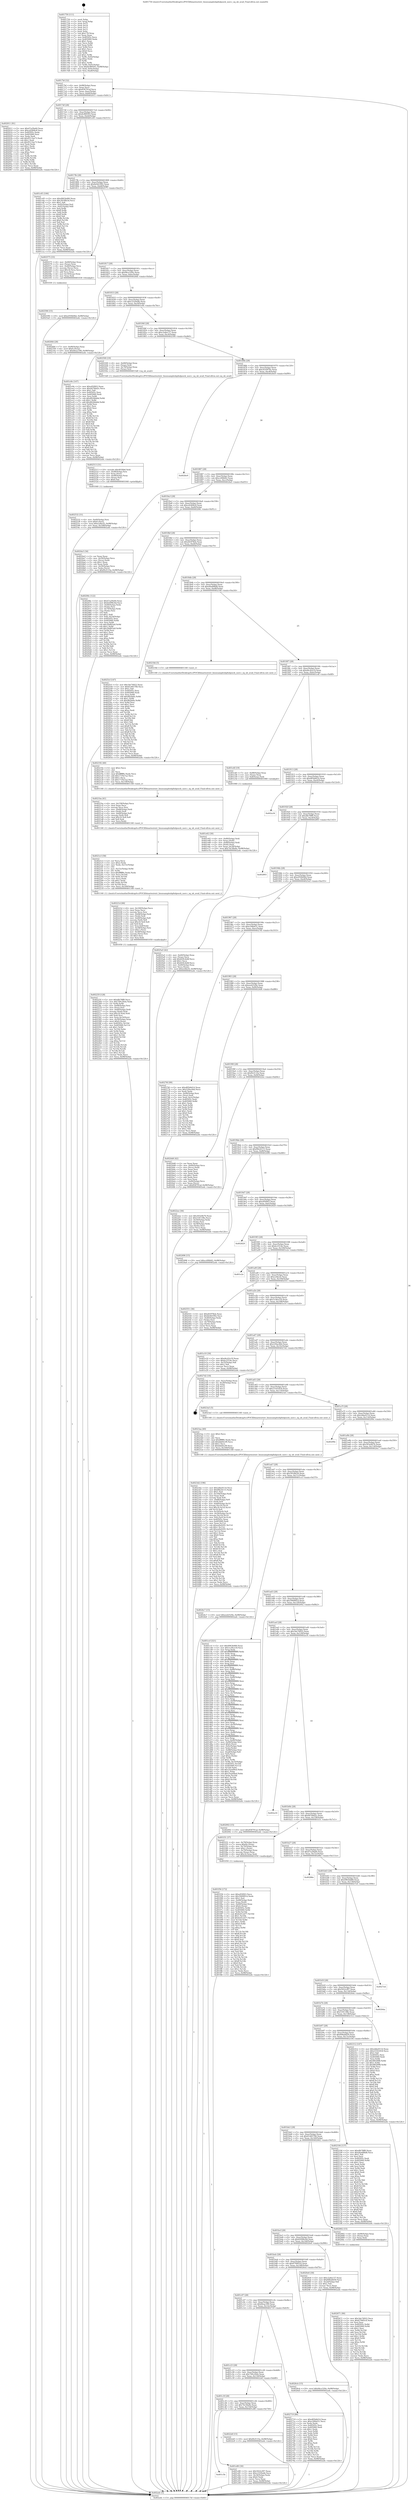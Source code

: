 digraph "0x401750" {
  label = "0x401750 (/mnt/c/Users/mathe/Desktop/tcc/POCII/binaries/extr_linuxsamplesbpfxdpsock_user.c_xq_nb_avail_Final-ollvm.out::main(0))"
  labelloc = "t"
  node[shape=record]

  Entry [label="",width=0.3,height=0.3,shape=circle,fillcolor=black,style=filled]
  "0x4017bf" [label="{
     0x4017bf [32]\l
     | [instrs]\l
     &nbsp;&nbsp;0x4017bf \<+6\>: mov -0x98(%rbp),%eax\l
     &nbsp;&nbsp;0x4017c5 \<+2\>: mov %eax,%ecx\l
     &nbsp;&nbsp;0x4017c7 \<+6\>: sub $0x858791af,%ecx\l
     &nbsp;&nbsp;0x4017cd \<+6\>: mov %eax,-0xac(%rbp)\l
     &nbsp;&nbsp;0x4017d3 \<+6\>: mov %ecx,-0xb0(%rbp)\l
     &nbsp;&nbsp;0x4017d9 \<+6\>: je 0000000000402011 \<main+0x8c1\>\l
  }"]
  "0x402011" [label="{
     0x402011 [91]\l
     | [instrs]\l
     &nbsp;&nbsp;0x402011 \<+5\>: mov $0x47a29a64,%eax\l
     &nbsp;&nbsp;0x402016 \<+5\>: mov $0xcd2406c8,%ecx\l
     &nbsp;&nbsp;0x40201b \<+7\>: mov 0x40505c,%edx\l
     &nbsp;&nbsp;0x402022 \<+7\>: mov 0x405060,%esi\l
     &nbsp;&nbsp;0x402029 \<+2\>: mov %edx,%edi\l
     &nbsp;&nbsp;0x40202b \<+6\>: add $0x9511ba73,%edi\l
     &nbsp;&nbsp;0x402031 \<+3\>: sub $0x1,%edi\l
     &nbsp;&nbsp;0x402034 \<+6\>: sub $0x9511ba73,%edi\l
     &nbsp;&nbsp;0x40203a \<+3\>: imul %edi,%edx\l
     &nbsp;&nbsp;0x40203d \<+3\>: and $0x1,%edx\l
     &nbsp;&nbsp;0x402040 \<+3\>: cmp $0x0,%edx\l
     &nbsp;&nbsp;0x402043 \<+4\>: sete %r8b\l
     &nbsp;&nbsp;0x402047 \<+3\>: cmp $0xa,%esi\l
     &nbsp;&nbsp;0x40204a \<+4\>: setl %r9b\l
     &nbsp;&nbsp;0x40204e \<+3\>: mov %r8b,%r10b\l
     &nbsp;&nbsp;0x402051 \<+3\>: and %r9b,%r10b\l
     &nbsp;&nbsp;0x402054 \<+3\>: xor %r9b,%r8b\l
     &nbsp;&nbsp;0x402057 \<+3\>: or %r8b,%r10b\l
     &nbsp;&nbsp;0x40205a \<+4\>: test $0x1,%r10b\l
     &nbsp;&nbsp;0x40205e \<+3\>: cmovne %ecx,%eax\l
     &nbsp;&nbsp;0x402061 \<+6\>: mov %eax,-0x98(%rbp)\l
     &nbsp;&nbsp;0x402067 \<+5\>: jmp 0000000000402a4c \<main+0x12fc\>\l
  }"]
  "0x4017df" [label="{
     0x4017df [28]\l
     | [instrs]\l
     &nbsp;&nbsp;0x4017df \<+5\>: jmp 00000000004017e4 \<main+0x94\>\l
     &nbsp;&nbsp;0x4017e4 \<+6\>: mov -0xac(%rbp),%eax\l
     &nbsp;&nbsp;0x4017ea \<+5\>: sub $0x8cf89593,%eax\l
     &nbsp;&nbsp;0x4017ef \<+6\>: mov %eax,-0xb4(%rbp)\l
     &nbsp;&nbsp;0x4017f5 \<+6\>: je 0000000000401c65 \<main+0x515\>\l
  }"]
  Exit [label="",width=0.3,height=0.3,shape=circle,fillcolor=black,style=filled,peripheries=2]
  "0x401c65" [label="{
     0x401c65 [106]\l
     | [instrs]\l
     &nbsp;&nbsp;0x401c65 \<+5\>: mov $0x4963b480,%eax\l
     &nbsp;&nbsp;0x401c6a \<+5\>: mov $0x391f6b3d,%ecx\l
     &nbsp;&nbsp;0x401c6f \<+2\>: mov $0x1,%dl\l
     &nbsp;&nbsp;0x401c71 \<+7\>: mov -0x92(%rbp),%sil\l
     &nbsp;&nbsp;0x401c78 \<+7\>: mov -0x91(%rbp),%dil\l
     &nbsp;&nbsp;0x401c7f \<+3\>: mov %sil,%r8b\l
     &nbsp;&nbsp;0x401c82 \<+4\>: xor $0xff,%r8b\l
     &nbsp;&nbsp;0x401c86 \<+3\>: mov %dil,%r9b\l
     &nbsp;&nbsp;0x401c89 \<+4\>: xor $0xff,%r9b\l
     &nbsp;&nbsp;0x401c8d \<+3\>: xor $0x0,%dl\l
     &nbsp;&nbsp;0x401c90 \<+3\>: mov %r8b,%r10b\l
     &nbsp;&nbsp;0x401c93 \<+4\>: and $0x0,%r10b\l
     &nbsp;&nbsp;0x401c97 \<+3\>: and %dl,%sil\l
     &nbsp;&nbsp;0x401c9a \<+3\>: mov %r9b,%r11b\l
     &nbsp;&nbsp;0x401c9d \<+4\>: and $0x0,%r11b\l
     &nbsp;&nbsp;0x401ca1 \<+3\>: and %dl,%dil\l
     &nbsp;&nbsp;0x401ca4 \<+3\>: or %sil,%r10b\l
     &nbsp;&nbsp;0x401ca7 \<+3\>: or %dil,%r11b\l
     &nbsp;&nbsp;0x401caa \<+3\>: xor %r11b,%r10b\l
     &nbsp;&nbsp;0x401cad \<+3\>: or %r9b,%r8b\l
     &nbsp;&nbsp;0x401cb0 \<+4\>: xor $0xff,%r8b\l
     &nbsp;&nbsp;0x401cb4 \<+3\>: or $0x0,%dl\l
     &nbsp;&nbsp;0x401cb7 \<+3\>: and %dl,%r8b\l
     &nbsp;&nbsp;0x401cba \<+3\>: or %r8b,%r10b\l
     &nbsp;&nbsp;0x401cbd \<+4\>: test $0x1,%r10b\l
     &nbsp;&nbsp;0x401cc1 \<+3\>: cmovne %ecx,%eax\l
     &nbsp;&nbsp;0x401cc4 \<+6\>: mov %eax,-0x98(%rbp)\l
     &nbsp;&nbsp;0x401cca \<+5\>: jmp 0000000000402a4c \<main+0x12fc\>\l
  }"]
  "0x4017fb" [label="{
     0x4017fb [28]\l
     | [instrs]\l
     &nbsp;&nbsp;0x4017fb \<+5\>: jmp 0000000000401800 \<main+0xb0\>\l
     &nbsp;&nbsp;0x401800 \<+6\>: mov -0xac(%rbp),%eax\l
     &nbsp;&nbsp;0x401806 \<+5\>: sub $0x8e9d1992,%eax\l
     &nbsp;&nbsp;0x40180b \<+6\>: mov %eax,-0xb8(%rbp)\l
     &nbsp;&nbsp;0x401811 \<+6\>: je 0000000000402575 \<main+0xe25\>\l
  }"]
  "0x402a4c" [label="{
     0x402a4c [5]\l
     | [instrs]\l
     &nbsp;&nbsp;0x402a4c \<+5\>: jmp 00000000004017bf \<main+0x6f\>\l
  }"]
  "0x401750" [label="{
     0x401750 [111]\l
     | [instrs]\l
     &nbsp;&nbsp;0x401750 \<+1\>: push %rbp\l
     &nbsp;&nbsp;0x401751 \<+3\>: mov %rsp,%rbp\l
     &nbsp;&nbsp;0x401754 \<+2\>: push %r15\l
     &nbsp;&nbsp;0x401756 \<+2\>: push %r14\l
     &nbsp;&nbsp;0x401758 \<+2\>: push %r13\l
     &nbsp;&nbsp;0x40175a \<+2\>: push %r12\l
     &nbsp;&nbsp;0x40175c \<+1\>: push %rbx\l
     &nbsp;&nbsp;0x40175d \<+7\>: sub $0x178,%rsp\l
     &nbsp;&nbsp;0x401764 \<+2\>: xor %eax,%eax\l
     &nbsp;&nbsp;0x401766 \<+7\>: mov 0x40505c,%ecx\l
     &nbsp;&nbsp;0x40176d \<+7\>: mov 0x405060,%edx\l
     &nbsp;&nbsp;0x401774 \<+3\>: sub $0x1,%eax\l
     &nbsp;&nbsp;0x401777 \<+3\>: mov %ecx,%r8d\l
     &nbsp;&nbsp;0x40177a \<+3\>: add %eax,%r8d\l
     &nbsp;&nbsp;0x40177d \<+4\>: imul %r8d,%ecx\l
     &nbsp;&nbsp;0x401781 \<+3\>: and $0x1,%ecx\l
     &nbsp;&nbsp;0x401784 \<+3\>: cmp $0x0,%ecx\l
     &nbsp;&nbsp;0x401787 \<+4\>: sete %r9b\l
     &nbsp;&nbsp;0x40178b \<+4\>: and $0x1,%r9b\l
     &nbsp;&nbsp;0x40178f \<+7\>: mov %r9b,-0x92(%rbp)\l
     &nbsp;&nbsp;0x401796 \<+3\>: cmp $0xa,%edx\l
     &nbsp;&nbsp;0x401799 \<+4\>: setl %r9b\l
     &nbsp;&nbsp;0x40179d \<+4\>: and $0x1,%r9b\l
     &nbsp;&nbsp;0x4017a1 \<+7\>: mov %r9b,-0x91(%rbp)\l
     &nbsp;&nbsp;0x4017a8 \<+10\>: movl $0x8cf89593,-0x98(%rbp)\l
     &nbsp;&nbsp;0x4017b2 \<+6\>: mov %edi,-0x9c(%rbp)\l
     &nbsp;&nbsp;0x4017b8 \<+7\>: mov %rsi,-0xa8(%rbp)\l
  }"]
  "0x402671" [label="{
     0x402671 [90]\l
     | [instrs]\l
     &nbsp;&nbsp;0x402671 \<+5\>: mov $0x3de74922,%ecx\l
     &nbsp;&nbsp;0x402676 \<+5\>: mov $0x6799f5c4,%edx\l
     &nbsp;&nbsp;0x40267b \<+2\>: xor %esi,%esi\l
     &nbsp;&nbsp;0x40267d \<+8\>: mov 0x40505c,%r8d\l
     &nbsp;&nbsp;0x402685 \<+8\>: mov 0x405060,%r9d\l
     &nbsp;&nbsp;0x40268d \<+3\>: sub $0x1,%esi\l
     &nbsp;&nbsp;0x402690 \<+3\>: mov %r8d,%r10d\l
     &nbsp;&nbsp;0x402693 \<+3\>: add %esi,%r10d\l
     &nbsp;&nbsp;0x402696 \<+4\>: imul %r10d,%r8d\l
     &nbsp;&nbsp;0x40269a \<+4\>: and $0x1,%r8d\l
     &nbsp;&nbsp;0x40269e \<+4\>: cmp $0x0,%r8d\l
     &nbsp;&nbsp;0x4026a2 \<+4\>: sete %r11b\l
     &nbsp;&nbsp;0x4026a6 \<+4\>: cmp $0xa,%r9d\l
     &nbsp;&nbsp;0x4026aa \<+3\>: setl %bl\l
     &nbsp;&nbsp;0x4026ad \<+3\>: mov %r11b,%r14b\l
     &nbsp;&nbsp;0x4026b0 \<+3\>: and %bl,%r14b\l
     &nbsp;&nbsp;0x4026b3 \<+3\>: xor %bl,%r11b\l
     &nbsp;&nbsp;0x4026b6 \<+3\>: or %r11b,%r14b\l
     &nbsp;&nbsp;0x4026b9 \<+4\>: test $0x1,%r14b\l
     &nbsp;&nbsp;0x4026bd \<+3\>: cmovne %edx,%ecx\l
     &nbsp;&nbsp;0x4026c0 \<+6\>: mov %ecx,-0x98(%rbp)\l
     &nbsp;&nbsp;0x4026c6 \<+5\>: jmp 0000000000402a4c \<main+0x12fc\>\l
  }"]
  "0x402575" [label="{
     0x402575 [33]\l
     | [instrs]\l
     &nbsp;&nbsp;0x402575 \<+4\>: mov -0x68(%rbp),%rax\l
     &nbsp;&nbsp;0x402579 \<+3\>: mov (%rax),%rax\l
     &nbsp;&nbsp;0x40257c \<+4\>: mov -0x40(%rbp),%rcx\l
     &nbsp;&nbsp;0x402580 \<+3\>: movslq (%rcx),%rcx\l
     &nbsp;&nbsp;0x402583 \<+4\>: imul $0x18,%rcx,%rcx\l
     &nbsp;&nbsp;0x402587 \<+3\>: add %rcx,%rax\l
     &nbsp;&nbsp;0x40258a \<+4\>: mov 0x10(%rax),%rax\l
     &nbsp;&nbsp;0x40258e \<+3\>: mov %rax,%rdi\l
     &nbsp;&nbsp;0x402591 \<+5\>: call 0000000000401030 \<free@plt\>\l
     | [calls]\l
     &nbsp;&nbsp;0x401030 \{1\} (unknown)\l
  }"]
  "0x401817" [label="{
     0x401817 [28]\l
     | [instrs]\l
     &nbsp;&nbsp;0x401817 \<+5\>: jmp 000000000040181c \<main+0xcc\>\l
     &nbsp;&nbsp;0x40181c \<+6\>: mov -0xac(%rbp),%eax\l
     &nbsp;&nbsp;0x401822 \<+5\>: sub $0x94ce320e,%eax\l
     &nbsp;&nbsp;0x401827 \<+6\>: mov %eax,-0xbc(%rbp)\l
     &nbsp;&nbsp;0x40182d \<+6\>: je 00000000004026fd \<main+0xfad\>\l
  }"]
  "0x402596" [label="{
     0x402596 [15]\l
     | [instrs]\l
     &nbsp;&nbsp;0x402596 \<+10\>: movl $0xe050b06d,-0x98(%rbp)\l
     &nbsp;&nbsp;0x4025a0 \<+5\>: jmp 0000000000402a4c \<main+0x12fc\>\l
  }"]
  "0x4026fd" [label="{
     0x4026fd [28]\l
     | [instrs]\l
     &nbsp;&nbsp;0x4026fd \<+7\>: mov -0x90(%rbp),%rax\l
     &nbsp;&nbsp;0x402704 \<+6\>: movl $0x0,(%rax)\l
     &nbsp;&nbsp;0x40270a \<+10\>: movl $0x6feac590,-0x98(%rbp)\l
     &nbsp;&nbsp;0x402714 \<+5\>: jmp 0000000000402a4c \<main+0x12fc\>\l
  }"]
  "0x401833" [label="{
     0x401833 [28]\l
     | [instrs]\l
     &nbsp;&nbsp;0x401833 \<+5\>: jmp 0000000000401838 \<main+0xe8\>\l
     &nbsp;&nbsp;0x401838 \<+6\>: mov -0xac(%rbp),%eax\l
     &nbsp;&nbsp;0x40183e \<+5\>: sub $0xc2329a4b,%eax\l
     &nbsp;&nbsp;0x401843 \<+6\>: mov %eax,-0xc0(%rbp)\l
     &nbsp;&nbsp;0x401849 \<+6\>: je 0000000000401e9e \<main+0x74e\>\l
  }"]
  "0x402532" [label="{
     0x402532 [31]\l
     | [instrs]\l
     &nbsp;&nbsp;0x402532 \<+4\>: mov -0x40(%rbp),%rsi\l
     &nbsp;&nbsp;0x402536 \<+6\>: movl $0x0,(%rsi)\l
     &nbsp;&nbsp;0x40253c \<+10\>: movl $0xe24bcf2,-0x98(%rbp)\l
     &nbsp;&nbsp;0x402546 \<+6\>: mov %eax,-0x168(%rbp)\l
     &nbsp;&nbsp;0x40254c \<+5\>: jmp 0000000000402a4c \<main+0x12fc\>\l
  }"]
  "0x401e9e" [label="{
     0x401e9e [147]\l
     | [instrs]\l
     &nbsp;&nbsp;0x401e9e \<+5\>: mov $0xa95f003,%eax\l
     &nbsp;&nbsp;0x401ea3 \<+5\>: mov $0x44784d2c,%ecx\l
     &nbsp;&nbsp;0x401ea8 \<+2\>: mov $0x1,%dl\l
     &nbsp;&nbsp;0x401eaa \<+7\>: mov 0x40505c,%esi\l
     &nbsp;&nbsp;0x401eb1 \<+7\>: mov 0x405060,%edi\l
     &nbsp;&nbsp;0x401eb8 \<+3\>: mov %esi,%r8d\l
     &nbsp;&nbsp;0x401ebb \<+7\>: sub $0x4824bb6d,%r8d\l
     &nbsp;&nbsp;0x401ec2 \<+4\>: sub $0x1,%r8d\l
     &nbsp;&nbsp;0x401ec6 \<+7\>: add $0x4824bb6d,%r8d\l
     &nbsp;&nbsp;0x401ecd \<+4\>: imul %r8d,%esi\l
     &nbsp;&nbsp;0x401ed1 \<+3\>: and $0x1,%esi\l
     &nbsp;&nbsp;0x401ed4 \<+3\>: cmp $0x0,%esi\l
     &nbsp;&nbsp;0x401ed7 \<+4\>: sete %r9b\l
     &nbsp;&nbsp;0x401edb \<+3\>: cmp $0xa,%edi\l
     &nbsp;&nbsp;0x401ede \<+4\>: setl %r10b\l
     &nbsp;&nbsp;0x401ee2 \<+3\>: mov %r9b,%r11b\l
     &nbsp;&nbsp;0x401ee5 \<+4\>: xor $0xff,%r11b\l
     &nbsp;&nbsp;0x401ee9 \<+3\>: mov %r10b,%bl\l
     &nbsp;&nbsp;0x401eec \<+3\>: xor $0xff,%bl\l
     &nbsp;&nbsp;0x401eef \<+3\>: xor $0x0,%dl\l
     &nbsp;&nbsp;0x401ef2 \<+3\>: mov %r11b,%r14b\l
     &nbsp;&nbsp;0x401ef5 \<+4\>: and $0x0,%r14b\l
     &nbsp;&nbsp;0x401ef9 \<+3\>: and %dl,%r9b\l
     &nbsp;&nbsp;0x401efc \<+3\>: mov %bl,%r15b\l
     &nbsp;&nbsp;0x401eff \<+4\>: and $0x0,%r15b\l
     &nbsp;&nbsp;0x401f03 \<+3\>: and %dl,%r10b\l
     &nbsp;&nbsp;0x401f06 \<+3\>: or %r9b,%r14b\l
     &nbsp;&nbsp;0x401f09 \<+3\>: or %r10b,%r15b\l
     &nbsp;&nbsp;0x401f0c \<+3\>: xor %r15b,%r14b\l
     &nbsp;&nbsp;0x401f0f \<+3\>: or %bl,%r11b\l
     &nbsp;&nbsp;0x401f12 \<+4\>: xor $0xff,%r11b\l
     &nbsp;&nbsp;0x401f16 \<+3\>: or $0x0,%dl\l
     &nbsp;&nbsp;0x401f19 \<+3\>: and %dl,%r11b\l
     &nbsp;&nbsp;0x401f1c \<+3\>: or %r11b,%r14b\l
     &nbsp;&nbsp;0x401f1f \<+4\>: test $0x1,%r14b\l
     &nbsp;&nbsp;0x401f23 \<+3\>: cmovne %ecx,%eax\l
     &nbsp;&nbsp;0x401f26 \<+6\>: mov %eax,-0x98(%rbp)\l
     &nbsp;&nbsp;0x401f2c \<+5\>: jmp 0000000000402a4c \<main+0x12fc\>\l
  }"]
  "0x40184f" [label="{
     0x40184f [28]\l
     | [instrs]\l
     &nbsp;&nbsp;0x40184f \<+5\>: jmp 0000000000401854 \<main+0x104\>\l
     &nbsp;&nbsp;0x401854 \<+6\>: mov -0xac(%rbp),%eax\l
     &nbsp;&nbsp;0x40185a \<+5\>: sub $0xc2a8a137,%eax\l
     &nbsp;&nbsp;0x40185f \<+6\>: mov %eax,-0xc4(%rbp)\l
     &nbsp;&nbsp;0x401865 \<+6\>: je 0000000000402500 \<main+0xdb0\>\l
  }"]
  "0x402513" [label="{
     0x402513 [31]\l
     | [instrs]\l
     &nbsp;&nbsp;0x402513 \<+10\>: movabs $0x4030b6,%rdi\l
     &nbsp;&nbsp;0x40251d \<+4\>: mov -0x48(%rbp),%rsi\l
     &nbsp;&nbsp;0x402521 \<+3\>: mov %rax,(%rsi)\l
     &nbsp;&nbsp;0x402524 \<+4\>: mov -0x48(%rbp),%rax\l
     &nbsp;&nbsp;0x402528 \<+3\>: mov (%rax),%rsi\l
     &nbsp;&nbsp;0x40252b \<+2\>: mov $0x0,%al\l
     &nbsp;&nbsp;0x40252d \<+5\>: call 0000000000401040 \<printf@plt\>\l
     | [calls]\l
     &nbsp;&nbsp;0x401040 \{1\} (unknown)\l
  }"]
  "0x402500" [label="{
     0x402500 [19]\l
     | [instrs]\l
     &nbsp;&nbsp;0x402500 \<+4\>: mov -0x68(%rbp),%rax\l
     &nbsp;&nbsp;0x402504 \<+3\>: mov (%rax),%rdi\l
     &nbsp;&nbsp;0x402507 \<+4\>: mov -0x78(%rbp),%rax\l
     &nbsp;&nbsp;0x40250b \<+3\>: mov (%rax),%rsi\l
     &nbsp;&nbsp;0x40250e \<+5\>: call 00000000004015d0 \<xq_nb_avail\>\l
     | [calls]\l
     &nbsp;&nbsp;0x4015d0 \{1\} (/mnt/c/Users/mathe/Desktop/tcc/POCII/binaries/extr_linuxsamplesbpfxdpsock_user.c_xq_nb_avail_Final-ollvm.out::xq_nb_avail)\l
  }"]
  "0x40186b" [label="{
     0x40186b [28]\l
     | [instrs]\l
     &nbsp;&nbsp;0x40186b \<+5\>: jmp 0000000000401870 \<main+0x120\>\l
     &nbsp;&nbsp;0x401870 \<+6\>: mov -0xac(%rbp),%eax\l
     &nbsp;&nbsp;0x401876 \<+5\>: sub $0xc635870e,%eax\l
     &nbsp;&nbsp;0x40187b \<+6\>: mov %eax,-0xc8(%rbp)\l
     &nbsp;&nbsp;0x401881 \<+6\>: je 00000000004026e9 \<main+0xf99\>\l
  }"]
  "0x4023d2" [label="{
     0x4023d2 [196]\l
     | [instrs]\l
     &nbsp;&nbsp;0x4023d2 \<+5\>: mov $0x2dbe0114,%ecx\l
     &nbsp;&nbsp;0x4023d7 \<+5\>: mov $0xf9b24115,%edx\l
     &nbsp;&nbsp;0x4023dc \<+3\>: mov $0x1,%sil\l
     &nbsp;&nbsp;0x4023df \<+6\>: mov -0x164(%rbp),%edi\l
     &nbsp;&nbsp;0x4023e5 \<+3\>: imul %eax,%edi\l
     &nbsp;&nbsp;0x4023e8 \<+3\>: movslq %edi,%r8\l
     &nbsp;&nbsp;0x4023eb \<+4\>: mov -0x68(%rbp),%r9\l
     &nbsp;&nbsp;0x4023ef \<+3\>: mov (%r9),%r9\l
     &nbsp;&nbsp;0x4023f2 \<+4\>: mov -0x60(%rbp),%r10\l
     &nbsp;&nbsp;0x4023f6 \<+3\>: movslq (%r10),%r10\l
     &nbsp;&nbsp;0x4023f9 \<+4\>: imul $0x18,%r10,%r10\l
     &nbsp;&nbsp;0x4023fd \<+3\>: add %r10,%r9\l
     &nbsp;&nbsp;0x402400 \<+4\>: mov 0x10(%r9),%r9\l
     &nbsp;&nbsp;0x402404 \<+4\>: mov -0x50(%rbp),%r10\l
     &nbsp;&nbsp;0x402408 \<+3\>: movslq (%r10),%r10\l
     &nbsp;&nbsp;0x40240b \<+4\>: mov %r8,(%r9,%r10,8)\l
     &nbsp;&nbsp;0x40240f \<+7\>: mov 0x40505c,%eax\l
     &nbsp;&nbsp;0x402416 \<+7\>: mov 0x405060,%edi\l
     &nbsp;&nbsp;0x40241d \<+3\>: mov %eax,%r11d\l
     &nbsp;&nbsp;0x402420 \<+7\>: sub $0xea9e0291,%r11d\l
     &nbsp;&nbsp;0x402427 \<+4\>: sub $0x1,%r11d\l
     &nbsp;&nbsp;0x40242b \<+7\>: add $0xea9e0291,%r11d\l
     &nbsp;&nbsp;0x402432 \<+4\>: imul %r11d,%eax\l
     &nbsp;&nbsp;0x402436 \<+3\>: and $0x1,%eax\l
     &nbsp;&nbsp;0x402439 \<+3\>: cmp $0x0,%eax\l
     &nbsp;&nbsp;0x40243c \<+3\>: sete %bl\l
     &nbsp;&nbsp;0x40243f \<+3\>: cmp $0xa,%edi\l
     &nbsp;&nbsp;0x402442 \<+4\>: setl %r14b\l
     &nbsp;&nbsp;0x402446 \<+3\>: mov %bl,%r15b\l
     &nbsp;&nbsp;0x402449 \<+4\>: xor $0xff,%r15b\l
     &nbsp;&nbsp;0x40244d \<+3\>: mov %r14b,%r12b\l
     &nbsp;&nbsp;0x402450 \<+4\>: xor $0xff,%r12b\l
     &nbsp;&nbsp;0x402454 \<+4\>: xor $0x1,%sil\l
     &nbsp;&nbsp;0x402458 \<+3\>: mov %r15b,%r13b\l
     &nbsp;&nbsp;0x40245b \<+4\>: and $0xff,%r13b\l
     &nbsp;&nbsp;0x40245f \<+3\>: and %sil,%bl\l
     &nbsp;&nbsp;0x402462 \<+3\>: mov %r12b,%al\l
     &nbsp;&nbsp;0x402465 \<+2\>: and $0xff,%al\l
     &nbsp;&nbsp;0x402467 \<+3\>: and %sil,%r14b\l
     &nbsp;&nbsp;0x40246a \<+3\>: or %bl,%r13b\l
     &nbsp;&nbsp;0x40246d \<+3\>: or %r14b,%al\l
     &nbsp;&nbsp;0x402470 \<+3\>: xor %al,%r13b\l
     &nbsp;&nbsp;0x402473 \<+3\>: or %r12b,%r15b\l
     &nbsp;&nbsp;0x402476 \<+4\>: xor $0xff,%r15b\l
     &nbsp;&nbsp;0x40247a \<+4\>: or $0x1,%sil\l
     &nbsp;&nbsp;0x40247e \<+3\>: and %sil,%r15b\l
     &nbsp;&nbsp;0x402481 \<+3\>: or %r15b,%r13b\l
     &nbsp;&nbsp;0x402484 \<+4\>: test $0x1,%r13b\l
     &nbsp;&nbsp;0x402488 \<+3\>: cmovne %edx,%ecx\l
     &nbsp;&nbsp;0x40248b \<+6\>: mov %ecx,-0x98(%rbp)\l
     &nbsp;&nbsp;0x402491 \<+5\>: jmp 0000000000402a4c \<main+0x12fc\>\l
  }"]
  "0x4026e9" [label="{
     0x4026e9\l
  }", style=dashed]
  "0x401887" [label="{
     0x401887 [28]\l
     | [instrs]\l
     &nbsp;&nbsp;0x401887 \<+5\>: jmp 000000000040188c \<main+0x13c\>\l
     &nbsp;&nbsp;0x40188c \<+6\>: mov -0xac(%rbp),%eax\l
     &nbsp;&nbsp;0x401892 \<+5\>: sub $0xcc69fd42,%eax\l
     &nbsp;&nbsp;0x401897 \<+6\>: mov %eax,-0xcc(%rbp)\l
     &nbsp;&nbsp;0x40189d \<+6\>: je 00000000004024a5 \<main+0xd55\>\l
  }"]
  "0x4023aa" [label="{
     0x4023aa [40]\l
     | [instrs]\l
     &nbsp;&nbsp;0x4023aa \<+5\>: mov $0x2,%ecx\l
     &nbsp;&nbsp;0x4023af \<+1\>: cltd\l
     &nbsp;&nbsp;0x4023b0 \<+2\>: idiv %ecx\l
     &nbsp;&nbsp;0x4023b2 \<+6\>: imul $0xfffffffe,%edx,%ecx\l
     &nbsp;&nbsp;0x4023b8 \<+6\>: add $0xbbb0ecf9,%ecx\l
     &nbsp;&nbsp;0x4023be \<+3\>: add $0x1,%ecx\l
     &nbsp;&nbsp;0x4023c1 \<+6\>: sub $0xbbb0ecf9,%ecx\l
     &nbsp;&nbsp;0x4023c7 \<+6\>: mov %ecx,-0x164(%rbp)\l
     &nbsp;&nbsp;0x4023cd \<+5\>: call 0000000000401160 \<next_i\>\l
     | [calls]\l
     &nbsp;&nbsp;0x401160 \{1\} (/mnt/c/Users/mathe/Desktop/tcc/POCII/binaries/extr_linuxsamplesbpfxdpsock_user.c_xq_nb_avail_Final-ollvm.out::next_i)\l
  }"]
  "0x4024a5" [label="{
     0x4024a5 [34]\l
     | [instrs]\l
     &nbsp;&nbsp;0x4024a5 \<+2\>: xor %eax,%eax\l
     &nbsp;&nbsp;0x4024a7 \<+4\>: mov -0x50(%rbp),%rcx\l
     &nbsp;&nbsp;0x4024ab \<+2\>: mov (%rcx),%edx\l
     &nbsp;&nbsp;0x4024ad \<+3\>: sub $0x1,%eax\l
     &nbsp;&nbsp;0x4024b0 \<+2\>: sub %eax,%edx\l
     &nbsp;&nbsp;0x4024b2 \<+4\>: mov -0x50(%rbp),%rcx\l
     &nbsp;&nbsp;0x4024b6 \<+2\>: mov %edx,(%rcx)\l
     &nbsp;&nbsp;0x4024b8 \<+10\>: movl $0xf0cf133a,-0x98(%rbp)\l
     &nbsp;&nbsp;0x4024c2 \<+5\>: jmp 0000000000402a4c \<main+0x12fc\>\l
  }"]
  "0x4018a3" [label="{
     0x4018a3 [28]\l
     | [instrs]\l
     &nbsp;&nbsp;0x4018a3 \<+5\>: jmp 00000000004018a8 \<main+0x158\>\l
     &nbsp;&nbsp;0x4018a8 \<+6\>: mov -0xac(%rbp),%eax\l
     &nbsp;&nbsp;0x4018ae \<+5\>: sub $0xcd2406c8,%eax\l
     &nbsp;&nbsp;0x4018b3 \<+6\>: mov %eax,-0xd0(%rbp)\l
     &nbsp;&nbsp;0x4018b9 \<+6\>: je 000000000040206c \<main+0x91c\>\l
  }"]
  "0x40225f" [label="{
     0x40225f [128]\l
     | [instrs]\l
     &nbsp;&nbsp;0x40225f \<+5\>: mov $0xdfb78ff0,%ecx\l
     &nbsp;&nbsp;0x402264 \<+5\>: mov $0x749c20eb,%edx\l
     &nbsp;&nbsp;0x402269 \<+3\>: xor %r9d,%r9d\l
     &nbsp;&nbsp;0x40226c \<+4\>: mov -0x68(%rbp),%rsi\l
     &nbsp;&nbsp;0x402270 \<+3\>: mov (%rsi),%rsi\l
     &nbsp;&nbsp;0x402273 \<+4\>: mov -0x60(%rbp),%rdi\l
     &nbsp;&nbsp;0x402277 \<+3\>: movslq (%rdi),%rdi\l
     &nbsp;&nbsp;0x40227a \<+4\>: imul $0x18,%rdi,%rdi\l
     &nbsp;&nbsp;0x40227e \<+3\>: add %rdi,%rsi\l
     &nbsp;&nbsp;0x402281 \<+4\>: mov %rax,0x10(%rsi)\l
     &nbsp;&nbsp;0x402285 \<+4\>: mov -0x50(%rbp),%rax\l
     &nbsp;&nbsp;0x402289 \<+6\>: movl $0x0,(%rax)\l
     &nbsp;&nbsp;0x40228f \<+8\>: mov 0x40505c,%r10d\l
     &nbsp;&nbsp;0x402297 \<+8\>: mov 0x405060,%r11d\l
     &nbsp;&nbsp;0x40229f \<+4\>: sub $0x1,%r9d\l
     &nbsp;&nbsp;0x4022a3 \<+3\>: mov %r10d,%ebx\l
     &nbsp;&nbsp;0x4022a6 \<+3\>: add %r9d,%ebx\l
     &nbsp;&nbsp;0x4022a9 \<+4\>: imul %ebx,%r10d\l
     &nbsp;&nbsp;0x4022ad \<+4\>: and $0x1,%r10d\l
     &nbsp;&nbsp;0x4022b1 \<+4\>: cmp $0x0,%r10d\l
     &nbsp;&nbsp;0x4022b5 \<+4\>: sete %r14b\l
     &nbsp;&nbsp;0x4022b9 \<+4\>: cmp $0xa,%r11d\l
     &nbsp;&nbsp;0x4022bd \<+4\>: setl %r15b\l
     &nbsp;&nbsp;0x4022c1 \<+3\>: mov %r14b,%r12b\l
     &nbsp;&nbsp;0x4022c4 \<+3\>: and %r15b,%r12b\l
     &nbsp;&nbsp;0x4022c7 \<+3\>: xor %r15b,%r14b\l
     &nbsp;&nbsp;0x4022ca \<+3\>: or %r14b,%r12b\l
     &nbsp;&nbsp;0x4022cd \<+4\>: test $0x1,%r12b\l
     &nbsp;&nbsp;0x4022d1 \<+3\>: cmovne %edx,%ecx\l
     &nbsp;&nbsp;0x4022d4 \<+6\>: mov %ecx,-0x98(%rbp)\l
     &nbsp;&nbsp;0x4022da \<+5\>: jmp 0000000000402a4c \<main+0x12fc\>\l
  }"]
  "0x40206c" [label="{
     0x40206c [122]\l
     | [instrs]\l
     &nbsp;&nbsp;0x40206c \<+5\>: mov $0x47a29a64,%eax\l
     &nbsp;&nbsp;0x402071 \<+5\>: mov $0x62096c6d,%ecx\l
     &nbsp;&nbsp;0x402076 \<+4\>: mov -0x60(%rbp),%rdx\l
     &nbsp;&nbsp;0x40207a \<+2\>: mov (%rdx),%esi\l
     &nbsp;&nbsp;0x40207c \<+4\>: mov -0x70(%rbp),%rdx\l
     &nbsp;&nbsp;0x402080 \<+2\>: cmp (%rdx),%esi\l
     &nbsp;&nbsp;0x402082 \<+4\>: setl %dil\l
     &nbsp;&nbsp;0x402086 \<+4\>: and $0x1,%dil\l
     &nbsp;&nbsp;0x40208a \<+4\>: mov %dil,-0x2d(%rbp)\l
     &nbsp;&nbsp;0x40208e \<+7\>: mov 0x40505c,%esi\l
     &nbsp;&nbsp;0x402095 \<+8\>: mov 0x405060,%r8d\l
     &nbsp;&nbsp;0x40209d \<+3\>: mov %esi,%r9d\l
     &nbsp;&nbsp;0x4020a0 \<+7\>: sub $0x30df03a9,%r9d\l
     &nbsp;&nbsp;0x4020a7 \<+4\>: sub $0x1,%r9d\l
     &nbsp;&nbsp;0x4020ab \<+7\>: add $0x30df03a9,%r9d\l
     &nbsp;&nbsp;0x4020b2 \<+4\>: imul %r9d,%esi\l
     &nbsp;&nbsp;0x4020b6 \<+3\>: and $0x1,%esi\l
     &nbsp;&nbsp;0x4020b9 \<+3\>: cmp $0x0,%esi\l
     &nbsp;&nbsp;0x4020bc \<+4\>: sete %dil\l
     &nbsp;&nbsp;0x4020c0 \<+4\>: cmp $0xa,%r8d\l
     &nbsp;&nbsp;0x4020c4 \<+4\>: setl %r10b\l
     &nbsp;&nbsp;0x4020c8 \<+3\>: mov %dil,%r11b\l
     &nbsp;&nbsp;0x4020cb \<+3\>: and %r10b,%r11b\l
     &nbsp;&nbsp;0x4020ce \<+3\>: xor %r10b,%dil\l
     &nbsp;&nbsp;0x4020d1 \<+3\>: or %dil,%r11b\l
     &nbsp;&nbsp;0x4020d4 \<+4\>: test $0x1,%r11b\l
     &nbsp;&nbsp;0x4020d8 \<+3\>: cmovne %ecx,%eax\l
     &nbsp;&nbsp;0x4020db \<+6\>: mov %eax,-0x98(%rbp)\l
     &nbsp;&nbsp;0x4020e1 \<+5\>: jmp 0000000000402a4c \<main+0x12fc\>\l
  }"]
  "0x4018bf" [label="{
     0x4018bf [28]\l
     | [instrs]\l
     &nbsp;&nbsp;0x4018bf \<+5\>: jmp 00000000004018c4 \<main+0x174\>\l
     &nbsp;&nbsp;0x4018c4 \<+6\>: mov -0xac(%rbp),%eax\l
     &nbsp;&nbsp;0x4018ca \<+5\>: sub $0xd43f78eb,%eax\l
     &nbsp;&nbsp;0x4018cf \<+6\>: mov %eax,-0xd4(%rbp)\l
     &nbsp;&nbsp;0x4018d5 \<+6\>: je 00000000004025cf \<main+0xe7f\>\l
  }"]
  "0x40221d" [label="{
     0x40221d [66]\l
     | [instrs]\l
     &nbsp;&nbsp;0x40221d \<+6\>: mov -0x160(%rbp),%ecx\l
     &nbsp;&nbsp;0x402223 \<+3\>: imul %eax,%ecx\l
     &nbsp;&nbsp;0x402226 \<+3\>: movslq %ecx,%rsi\l
     &nbsp;&nbsp;0x402229 \<+4\>: mov -0x68(%rbp),%rdi\l
     &nbsp;&nbsp;0x40222d \<+3\>: mov (%rdi),%rdi\l
     &nbsp;&nbsp;0x402230 \<+4\>: mov -0x60(%rbp),%r8\l
     &nbsp;&nbsp;0x402234 \<+3\>: movslq (%r8),%r8\l
     &nbsp;&nbsp;0x402237 \<+4\>: imul $0x18,%r8,%r8\l
     &nbsp;&nbsp;0x40223b \<+3\>: add %r8,%rdi\l
     &nbsp;&nbsp;0x40223e \<+4\>: mov %rsi,0x8(%rdi)\l
     &nbsp;&nbsp;0x402242 \<+4\>: mov -0x58(%rbp),%rsi\l
     &nbsp;&nbsp;0x402246 \<+6\>: movl $0x1,(%rsi)\l
     &nbsp;&nbsp;0x40224c \<+4\>: mov -0x58(%rbp),%rsi\l
     &nbsp;&nbsp;0x402250 \<+3\>: movslq (%rsi),%rsi\l
     &nbsp;&nbsp;0x402253 \<+4\>: shl $0x3,%rsi\l
     &nbsp;&nbsp;0x402257 \<+3\>: mov %rsi,%rdi\l
     &nbsp;&nbsp;0x40225a \<+5\>: call 0000000000401050 \<malloc@plt\>\l
     | [calls]\l
     &nbsp;&nbsp;0x401050 \{1\} (unknown)\l
  }"]
  "0x4025cf" [label="{
     0x4025cf [147]\l
     | [instrs]\l
     &nbsp;&nbsp;0x4025cf \<+5\>: mov $0x3de74922,%eax\l
     &nbsp;&nbsp;0x4025d4 \<+5\>: mov $0x61d65766,%ecx\l
     &nbsp;&nbsp;0x4025d9 \<+2\>: mov $0x1,%dl\l
     &nbsp;&nbsp;0x4025db \<+7\>: mov 0x40505c,%esi\l
     &nbsp;&nbsp;0x4025e2 \<+7\>: mov 0x405060,%edi\l
     &nbsp;&nbsp;0x4025e9 \<+3\>: mov %esi,%r8d\l
     &nbsp;&nbsp;0x4025ec \<+7\>: add $0x982bbfe,%r8d\l
     &nbsp;&nbsp;0x4025f3 \<+4\>: sub $0x1,%r8d\l
     &nbsp;&nbsp;0x4025f7 \<+7\>: sub $0x982bbfe,%r8d\l
     &nbsp;&nbsp;0x4025fe \<+4\>: imul %r8d,%esi\l
     &nbsp;&nbsp;0x402602 \<+3\>: and $0x1,%esi\l
     &nbsp;&nbsp;0x402605 \<+3\>: cmp $0x0,%esi\l
     &nbsp;&nbsp;0x402608 \<+4\>: sete %r9b\l
     &nbsp;&nbsp;0x40260c \<+3\>: cmp $0xa,%edi\l
     &nbsp;&nbsp;0x40260f \<+4\>: setl %r10b\l
     &nbsp;&nbsp;0x402613 \<+3\>: mov %r9b,%r11b\l
     &nbsp;&nbsp;0x402616 \<+4\>: xor $0xff,%r11b\l
     &nbsp;&nbsp;0x40261a \<+3\>: mov %r10b,%bl\l
     &nbsp;&nbsp;0x40261d \<+3\>: xor $0xff,%bl\l
     &nbsp;&nbsp;0x402620 \<+3\>: xor $0x1,%dl\l
     &nbsp;&nbsp;0x402623 \<+3\>: mov %r11b,%r14b\l
     &nbsp;&nbsp;0x402626 \<+4\>: and $0xff,%r14b\l
     &nbsp;&nbsp;0x40262a \<+3\>: and %dl,%r9b\l
     &nbsp;&nbsp;0x40262d \<+3\>: mov %bl,%r15b\l
     &nbsp;&nbsp;0x402630 \<+4\>: and $0xff,%r15b\l
     &nbsp;&nbsp;0x402634 \<+3\>: and %dl,%r10b\l
     &nbsp;&nbsp;0x402637 \<+3\>: or %r9b,%r14b\l
     &nbsp;&nbsp;0x40263a \<+3\>: or %r10b,%r15b\l
     &nbsp;&nbsp;0x40263d \<+3\>: xor %r15b,%r14b\l
     &nbsp;&nbsp;0x402640 \<+3\>: or %bl,%r11b\l
     &nbsp;&nbsp;0x402643 \<+4\>: xor $0xff,%r11b\l
     &nbsp;&nbsp;0x402647 \<+3\>: or $0x1,%dl\l
     &nbsp;&nbsp;0x40264a \<+3\>: and %dl,%r11b\l
     &nbsp;&nbsp;0x40264d \<+3\>: or %r11b,%r14b\l
     &nbsp;&nbsp;0x402650 \<+4\>: test $0x1,%r14b\l
     &nbsp;&nbsp;0x402654 \<+3\>: cmovne %ecx,%eax\l
     &nbsp;&nbsp;0x402657 \<+6\>: mov %eax,-0x98(%rbp)\l
     &nbsp;&nbsp;0x40265d \<+5\>: jmp 0000000000402a4c \<main+0x12fc\>\l
  }"]
  "0x4018db" [label="{
     0x4018db [28]\l
     | [instrs]\l
     &nbsp;&nbsp;0x4018db \<+5\>: jmp 00000000004018e0 \<main+0x190\>\l
     &nbsp;&nbsp;0x4018e0 \<+6\>: mov -0xac(%rbp),%eax\l
     &nbsp;&nbsp;0x4018e6 \<+5\>: sub $0xd4a688d8,%eax\l
     &nbsp;&nbsp;0x4018eb \<+6\>: mov %eax,-0xd8(%rbp)\l
     &nbsp;&nbsp;0x4018f1 \<+6\>: je 000000000040218d \<main+0xa3d\>\l
  }"]
  "0x4021e3" [label="{
     0x4021e3 [58]\l
     | [instrs]\l
     &nbsp;&nbsp;0x4021e3 \<+2\>: xor %ecx,%ecx\l
     &nbsp;&nbsp;0x4021e5 \<+5\>: mov $0x2,%edx\l
     &nbsp;&nbsp;0x4021ea \<+6\>: mov %edx,-0x15c(%rbp)\l
     &nbsp;&nbsp;0x4021f0 \<+1\>: cltd\l
     &nbsp;&nbsp;0x4021f1 \<+7\>: mov -0x15c(%rbp),%r9d\l
     &nbsp;&nbsp;0x4021f8 \<+3\>: idiv %r9d\l
     &nbsp;&nbsp;0x4021fb \<+6\>: imul $0xfffffffe,%edx,%edx\l
     &nbsp;&nbsp;0x402201 \<+3\>: mov %ecx,%r10d\l
     &nbsp;&nbsp;0x402204 \<+3\>: sub %edx,%r10d\l
     &nbsp;&nbsp;0x402207 \<+2\>: mov %ecx,%edx\l
     &nbsp;&nbsp;0x402209 \<+3\>: sub $0x1,%edx\l
     &nbsp;&nbsp;0x40220c \<+3\>: add %edx,%r10d\l
     &nbsp;&nbsp;0x40220f \<+3\>: sub %r10d,%ecx\l
     &nbsp;&nbsp;0x402212 \<+6\>: mov %ecx,-0x160(%rbp)\l
     &nbsp;&nbsp;0x402218 \<+5\>: call 0000000000401160 \<next_i\>\l
     | [calls]\l
     &nbsp;&nbsp;0x401160 \{1\} (/mnt/c/Users/mathe/Desktop/tcc/POCII/binaries/extr_linuxsamplesbpfxdpsock_user.c_xq_nb_avail_Final-ollvm.out::next_i)\l
  }"]
  "0x40218d" [label="{
     0x40218d [5]\l
     | [instrs]\l
     &nbsp;&nbsp;0x40218d \<+5\>: call 0000000000401160 \<next_i\>\l
     | [calls]\l
     &nbsp;&nbsp;0x401160 \{1\} (/mnt/c/Users/mathe/Desktop/tcc/POCII/binaries/extr_linuxsamplesbpfxdpsock_user.c_xq_nb_avail_Final-ollvm.out::next_i)\l
  }"]
  "0x4018f7" [label="{
     0x4018f7 [28]\l
     | [instrs]\l
     &nbsp;&nbsp;0x4018f7 \<+5\>: jmp 00000000004018fc \<main+0x1ac\>\l
     &nbsp;&nbsp;0x4018fc \<+6\>: mov -0xac(%rbp),%eax\l
     &nbsp;&nbsp;0x401902 \<+5\>: sub $0xd4c42e19,%eax\l
     &nbsp;&nbsp;0x401907 \<+6\>: mov %eax,-0xdc(%rbp)\l
     &nbsp;&nbsp;0x40190d \<+6\>: je 0000000000401e4f \<main+0x6ff\>\l
  }"]
  "0x4021ba" [label="{
     0x4021ba [41]\l
     | [instrs]\l
     &nbsp;&nbsp;0x4021ba \<+6\>: mov -0x158(%rbp),%ecx\l
     &nbsp;&nbsp;0x4021c0 \<+3\>: imul %eax,%ecx\l
     &nbsp;&nbsp;0x4021c3 \<+3\>: movslq %ecx,%rsi\l
     &nbsp;&nbsp;0x4021c6 \<+4\>: mov -0x68(%rbp),%rdi\l
     &nbsp;&nbsp;0x4021ca \<+3\>: mov (%rdi),%rdi\l
     &nbsp;&nbsp;0x4021cd \<+4\>: mov -0x60(%rbp),%r8\l
     &nbsp;&nbsp;0x4021d1 \<+3\>: movslq (%r8),%r8\l
     &nbsp;&nbsp;0x4021d4 \<+4\>: imul $0x18,%r8,%r8\l
     &nbsp;&nbsp;0x4021d8 \<+3\>: add %r8,%rdi\l
     &nbsp;&nbsp;0x4021db \<+3\>: mov %rsi,(%rdi)\l
     &nbsp;&nbsp;0x4021de \<+5\>: call 0000000000401160 \<next_i\>\l
     | [calls]\l
     &nbsp;&nbsp;0x401160 \{1\} (/mnt/c/Users/mathe/Desktop/tcc/POCII/binaries/extr_linuxsamplesbpfxdpsock_user.c_xq_nb_avail_Final-ollvm.out::next_i)\l
  }"]
  "0x401e4f" [label="{
     0x401e4f [19]\l
     | [instrs]\l
     &nbsp;&nbsp;0x401e4f \<+7\>: mov -0x88(%rbp),%rax\l
     &nbsp;&nbsp;0x401e56 \<+3\>: mov (%rax),%rax\l
     &nbsp;&nbsp;0x401e59 \<+4\>: mov 0x8(%rax),%rdi\l
     &nbsp;&nbsp;0x401e5d \<+5\>: call 0000000000401060 \<atoi@plt\>\l
     | [calls]\l
     &nbsp;&nbsp;0x401060 \{1\} (unknown)\l
  }"]
  "0x401913" [label="{
     0x401913 [28]\l
     | [instrs]\l
     &nbsp;&nbsp;0x401913 \<+5\>: jmp 0000000000401918 \<main+0x1c8\>\l
     &nbsp;&nbsp;0x401918 \<+6\>: mov -0xac(%rbp),%eax\l
     &nbsp;&nbsp;0x40191e \<+5\>: sub $0xd85b8d14,%eax\l
     &nbsp;&nbsp;0x401923 \<+6\>: mov %eax,-0xe0(%rbp)\l
     &nbsp;&nbsp;0x401929 \<+6\>: je 0000000000402a34 \<main+0x12e4\>\l
  }"]
  "0x402192" [label="{
     0x402192 [40]\l
     | [instrs]\l
     &nbsp;&nbsp;0x402192 \<+5\>: mov $0x2,%ecx\l
     &nbsp;&nbsp;0x402197 \<+1\>: cltd\l
     &nbsp;&nbsp;0x402198 \<+2\>: idiv %ecx\l
     &nbsp;&nbsp;0x40219a \<+6\>: imul $0xfffffffe,%edx,%ecx\l
     &nbsp;&nbsp;0x4021a0 \<+6\>: add $0x1719a7a2,%ecx\l
     &nbsp;&nbsp;0x4021a6 \<+3\>: add $0x1,%ecx\l
     &nbsp;&nbsp;0x4021a9 \<+6\>: sub $0x1719a7a2,%ecx\l
     &nbsp;&nbsp;0x4021af \<+6\>: mov %ecx,-0x158(%rbp)\l
     &nbsp;&nbsp;0x4021b5 \<+5\>: call 0000000000401160 \<next_i\>\l
     | [calls]\l
     &nbsp;&nbsp;0x401160 \{1\} (/mnt/c/Users/mathe/Desktop/tcc/POCII/binaries/extr_linuxsamplesbpfxdpsock_user.c_xq_nb_avail_Final-ollvm.out::next_i)\l
  }"]
  "0x402a34" [label="{
     0x402a34\l
  }", style=dashed]
  "0x40192f" [label="{
     0x40192f [28]\l
     | [instrs]\l
     &nbsp;&nbsp;0x40192f \<+5\>: jmp 0000000000401934 \<main+0x1e4\>\l
     &nbsp;&nbsp;0x401934 \<+6\>: mov -0xac(%rbp),%eax\l
     &nbsp;&nbsp;0x40193a \<+5\>: sub $0xdfb78ff0,%eax\l
     &nbsp;&nbsp;0x40193f \<+6\>: mov %eax,-0xe4(%rbp)\l
     &nbsp;&nbsp;0x401945 \<+6\>: je 0000000000402893 \<main+0x1143\>\l
  }"]
  "0x401f56" [label="{
     0x401f56 [172]\l
     | [instrs]\l
     &nbsp;&nbsp;0x401f56 \<+5\>: mov $0xa95f003,%ecx\l
     &nbsp;&nbsp;0x401f5b \<+5\>: mov $0x3949f91d,%edx\l
     &nbsp;&nbsp;0x401f60 \<+3\>: mov $0x1,%sil\l
     &nbsp;&nbsp;0x401f63 \<+4\>: mov -0x68(%rbp),%rdi\l
     &nbsp;&nbsp;0x401f67 \<+3\>: mov %rax,(%rdi)\l
     &nbsp;&nbsp;0x401f6a \<+4\>: mov -0x60(%rbp),%rax\l
     &nbsp;&nbsp;0x401f6e \<+6\>: movl $0x0,(%rax)\l
     &nbsp;&nbsp;0x401f74 \<+8\>: mov 0x40505c,%r8d\l
     &nbsp;&nbsp;0x401f7c \<+8\>: mov 0x405060,%r9d\l
     &nbsp;&nbsp;0x401f84 \<+3\>: mov %r8d,%r10d\l
     &nbsp;&nbsp;0x401f87 \<+7\>: sub $0x6c612d77,%r10d\l
     &nbsp;&nbsp;0x401f8e \<+4\>: sub $0x1,%r10d\l
     &nbsp;&nbsp;0x401f92 \<+7\>: add $0x6c612d77,%r10d\l
     &nbsp;&nbsp;0x401f99 \<+4\>: imul %r10d,%r8d\l
     &nbsp;&nbsp;0x401f9d \<+4\>: and $0x1,%r8d\l
     &nbsp;&nbsp;0x401fa1 \<+4\>: cmp $0x0,%r8d\l
     &nbsp;&nbsp;0x401fa5 \<+4\>: sete %r11b\l
     &nbsp;&nbsp;0x401fa9 \<+4\>: cmp $0xa,%r9d\l
     &nbsp;&nbsp;0x401fad \<+3\>: setl %bl\l
     &nbsp;&nbsp;0x401fb0 \<+3\>: mov %r11b,%r14b\l
     &nbsp;&nbsp;0x401fb3 \<+4\>: xor $0xff,%r14b\l
     &nbsp;&nbsp;0x401fb7 \<+3\>: mov %bl,%r15b\l
     &nbsp;&nbsp;0x401fba \<+4\>: xor $0xff,%r15b\l
     &nbsp;&nbsp;0x401fbe \<+4\>: xor $0x0,%sil\l
     &nbsp;&nbsp;0x401fc2 \<+3\>: mov %r14b,%r12b\l
     &nbsp;&nbsp;0x401fc5 \<+4\>: and $0x0,%r12b\l
     &nbsp;&nbsp;0x401fc9 \<+3\>: and %sil,%r11b\l
     &nbsp;&nbsp;0x401fcc \<+3\>: mov %r15b,%r13b\l
     &nbsp;&nbsp;0x401fcf \<+4\>: and $0x0,%r13b\l
     &nbsp;&nbsp;0x401fd3 \<+3\>: and %sil,%bl\l
     &nbsp;&nbsp;0x401fd6 \<+3\>: or %r11b,%r12b\l
     &nbsp;&nbsp;0x401fd9 \<+3\>: or %bl,%r13b\l
     &nbsp;&nbsp;0x401fdc \<+3\>: xor %r13b,%r12b\l
     &nbsp;&nbsp;0x401fdf \<+3\>: or %r15b,%r14b\l
     &nbsp;&nbsp;0x401fe2 \<+4\>: xor $0xff,%r14b\l
     &nbsp;&nbsp;0x401fe6 \<+4\>: or $0x0,%sil\l
     &nbsp;&nbsp;0x401fea \<+3\>: and %sil,%r14b\l
     &nbsp;&nbsp;0x401fed \<+3\>: or %r14b,%r12b\l
     &nbsp;&nbsp;0x401ff0 \<+4\>: test $0x1,%r12b\l
     &nbsp;&nbsp;0x401ff4 \<+3\>: cmovne %edx,%ecx\l
     &nbsp;&nbsp;0x401ff7 \<+6\>: mov %ecx,-0x98(%rbp)\l
     &nbsp;&nbsp;0x401ffd \<+5\>: jmp 0000000000402a4c \<main+0x12fc\>\l
  }"]
  "0x402893" [label="{
     0x402893\l
  }", style=dashed]
  "0x40194b" [label="{
     0x40194b [28]\l
     | [instrs]\l
     &nbsp;&nbsp;0x40194b \<+5\>: jmp 0000000000401950 \<main+0x200\>\l
     &nbsp;&nbsp;0x401950 \<+6\>: mov -0xac(%rbp),%eax\l
     &nbsp;&nbsp;0x401956 \<+5\>: sub $0xe050b06d,%eax\l
     &nbsp;&nbsp;0x40195b \<+6\>: mov %eax,-0xe8(%rbp)\l
     &nbsp;&nbsp;0x401961 \<+6\>: je 00000000004025a5 \<main+0xe55\>\l
  }"]
  "0x401c5b" [label="{
     0x401c5b\l
  }", style=dashed]
  "0x4025a5" [label="{
     0x4025a5 [42]\l
     | [instrs]\l
     &nbsp;&nbsp;0x4025a5 \<+4\>: mov -0x40(%rbp),%rax\l
     &nbsp;&nbsp;0x4025a9 \<+2\>: mov (%rax),%ecx\l
     &nbsp;&nbsp;0x4025ab \<+6\>: add $0x829c4d4f,%ecx\l
     &nbsp;&nbsp;0x4025b1 \<+3\>: add $0x1,%ecx\l
     &nbsp;&nbsp;0x4025b4 \<+6\>: sub $0x829c4d4f,%ecx\l
     &nbsp;&nbsp;0x4025ba \<+4\>: mov -0x40(%rbp),%rax\l
     &nbsp;&nbsp;0x4025be \<+2\>: mov %ecx,(%rax)\l
     &nbsp;&nbsp;0x4025c0 \<+10\>: movl $0xe24bcf2,-0x98(%rbp)\l
     &nbsp;&nbsp;0x4025ca \<+5\>: jmp 0000000000402a4c \<main+0x12fc\>\l
  }"]
  "0x401967" [label="{
     0x401967 [28]\l
     | [instrs]\l
     &nbsp;&nbsp;0x401967 \<+5\>: jmp 000000000040196c \<main+0x21c\>\l
     &nbsp;&nbsp;0x40196c \<+6\>: mov -0xac(%rbp),%eax\l
     &nbsp;&nbsp;0x401972 \<+5\>: sub $0xe3f4b431,%eax\l
     &nbsp;&nbsp;0x401977 \<+6\>: mov %eax,-0xec(%rbp)\l
     &nbsp;&nbsp;0x40197d \<+6\>: je 000000000040276f \<main+0x101f\>\l
  }"]
  "0x401e80" [label="{
     0x401e80 [30]\l
     | [instrs]\l
     &nbsp;&nbsp;0x401e80 \<+5\>: mov $0x5022cf97,%eax\l
     &nbsp;&nbsp;0x401e85 \<+5\>: mov $0xc2329a4b,%ecx\l
     &nbsp;&nbsp;0x401e8a \<+3\>: mov -0x34(%rbp),%edx\l
     &nbsp;&nbsp;0x401e8d \<+3\>: cmp $0x0,%edx\l
     &nbsp;&nbsp;0x401e90 \<+3\>: cmove %ecx,%eax\l
     &nbsp;&nbsp;0x401e93 \<+6\>: mov %eax,-0x98(%rbp)\l
     &nbsp;&nbsp;0x401e99 \<+5\>: jmp 0000000000402a4c \<main+0x12fc\>\l
  }"]
  "0x40276f" [label="{
     0x40276f [99]\l
     | [instrs]\l
     &nbsp;&nbsp;0x40276f \<+5\>: mov $0xd85b8d14,%eax\l
     &nbsp;&nbsp;0x402774 \<+5\>: mov $0x229ac44d,%ecx\l
     &nbsp;&nbsp;0x402779 \<+2\>: xor %edx,%edx\l
     &nbsp;&nbsp;0x40277b \<+7\>: mov -0x90(%rbp),%rsi\l
     &nbsp;&nbsp;0x402782 \<+2\>: mov (%rsi),%edi\l
     &nbsp;&nbsp;0x402784 \<+3\>: mov %edi,-0x2c(%rbp)\l
     &nbsp;&nbsp;0x402787 \<+7\>: mov 0x40505c,%edi\l
     &nbsp;&nbsp;0x40278e \<+8\>: mov 0x405060,%r8d\l
     &nbsp;&nbsp;0x402796 \<+3\>: sub $0x1,%edx\l
     &nbsp;&nbsp;0x402799 \<+3\>: mov %edi,%r9d\l
     &nbsp;&nbsp;0x40279c \<+3\>: add %edx,%r9d\l
     &nbsp;&nbsp;0x40279f \<+4\>: imul %r9d,%edi\l
     &nbsp;&nbsp;0x4027a3 \<+3\>: and $0x1,%edi\l
     &nbsp;&nbsp;0x4027a6 \<+3\>: cmp $0x0,%edi\l
     &nbsp;&nbsp;0x4027a9 \<+4\>: sete %r10b\l
     &nbsp;&nbsp;0x4027ad \<+4\>: cmp $0xa,%r8d\l
     &nbsp;&nbsp;0x4027b1 \<+4\>: setl %r11b\l
     &nbsp;&nbsp;0x4027b5 \<+3\>: mov %r10b,%bl\l
     &nbsp;&nbsp;0x4027b8 \<+3\>: and %r11b,%bl\l
     &nbsp;&nbsp;0x4027bb \<+3\>: xor %r11b,%r10b\l
     &nbsp;&nbsp;0x4027be \<+3\>: or %r10b,%bl\l
     &nbsp;&nbsp;0x4027c1 \<+3\>: test $0x1,%bl\l
     &nbsp;&nbsp;0x4027c4 \<+3\>: cmovne %ecx,%eax\l
     &nbsp;&nbsp;0x4027c7 \<+6\>: mov %eax,-0x98(%rbp)\l
     &nbsp;&nbsp;0x4027cd \<+5\>: jmp 0000000000402a4c \<main+0x12fc\>\l
  }"]
  "0x401983" [label="{
     0x401983 [28]\l
     | [instrs]\l
     &nbsp;&nbsp;0x401983 \<+5\>: jmp 0000000000401988 \<main+0x238\>\l
     &nbsp;&nbsp;0x401988 \<+6\>: mov -0xac(%rbp),%eax\l
     &nbsp;&nbsp;0x40198e \<+5\>: sub $0xeed2529e,%eax\l
     &nbsp;&nbsp;0x401993 \<+6\>: mov %eax,-0xf0(%rbp)\l
     &nbsp;&nbsp;0x401999 \<+6\>: je 00000000004024d6 \<main+0xd86\>\l
  }"]
  "0x401c3f" [label="{
     0x401c3f [28]\l
     | [instrs]\l
     &nbsp;&nbsp;0x401c3f \<+5\>: jmp 0000000000401c44 \<main+0x4f4\>\l
     &nbsp;&nbsp;0x401c44 \<+6\>: mov -0xac(%rbp),%eax\l
     &nbsp;&nbsp;0x401c4a \<+5\>: sub $0x74c58a9e,%eax\l
     &nbsp;&nbsp;0x401c4f \<+6\>: mov %eax,-0x154(%rbp)\l
     &nbsp;&nbsp;0x401c55 \<+6\>: je 0000000000401e80 \<main+0x730\>\l
  }"]
  "0x4024d6" [label="{
     0x4024d6 [42]\l
     | [instrs]\l
     &nbsp;&nbsp;0x4024d6 \<+2\>: xor %eax,%eax\l
     &nbsp;&nbsp;0x4024d8 \<+4\>: mov -0x60(%rbp),%rcx\l
     &nbsp;&nbsp;0x4024dc \<+2\>: mov (%rcx),%edx\l
     &nbsp;&nbsp;0x4024de \<+2\>: mov %eax,%esi\l
     &nbsp;&nbsp;0x4024e0 \<+2\>: sub %edx,%esi\l
     &nbsp;&nbsp;0x4024e2 \<+2\>: mov %eax,%edx\l
     &nbsp;&nbsp;0x4024e4 \<+3\>: sub $0x1,%edx\l
     &nbsp;&nbsp;0x4024e7 \<+2\>: add %edx,%esi\l
     &nbsp;&nbsp;0x4024e9 \<+2\>: sub %esi,%eax\l
     &nbsp;&nbsp;0x4024eb \<+4\>: mov -0x60(%rbp),%rcx\l
     &nbsp;&nbsp;0x4024ef \<+2\>: mov %eax,(%rcx)\l
     &nbsp;&nbsp;0x4024f1 \<+10\>: movl $0x858791af,-0x98(%rbp)\l
     &nbsp;&nbsp;0x4024fb \<+5\>: jmp 0000000000402a4c \<main+0x12fc\>\l
  }"]
  "0x40199f" [label="{
     0x40199f [28]\l
     | [instrs]\l
     &nbsp;&nbsp;0x40199f \<+5\>: jmp 00000000004019a4 \<main+0x254\>\l
     &nbsp;&nbsp;0x4019a4 \<+6\>: mov -0xac(%rbp),%eax\l
     &nbsp;&nbsp;0x4019aa \<+5\>: sub $0xf0cf133a,%eax\l
     &nbsp;&nbsp;0x4019af \<+6\>: mov %eax,-0xf4(%rbp)\l
     &nbsp;&nbsp;0x4019b5 \<+6\>: je 00000000004022ee \<main+0xb9e\>\l
  }"]
  "0x4022df" [label="{
     0x4022df [15]\l
     | [instrs]\l
     &nbsp;&nbsp;0x4022df \<+10\>: movl $0xf0cf133a,-0x98(%rbp)\l
     &nbsp;&nbsp;0x4022e9 \<+5\>: jmp 0000000000402a4c \<main+0x12fc\>\l
  }"]
  "0x4022ee" [label="{
     0x4022ee [36]\l
     | [instrs]\l
     &nbsp;&nbsp;0x4022ee \<+5\>: mov $0x303e0b76,%eax\l
     &nbsp;&nbsp;0x4022f3 \<+5\>: mov $0x51811f8e,%ecx\l
     &nbsp;&nbsp;0x4022f8 \<+4\>: mov -0x50(%rbp),%rdx\l
     &nbsp;&nbsp;0x4022fc \<+2\>: mov (%rdx),%esi\l
     &nbsp;&nbsp;0x4022fe \<+4\>: mov -0x58(%rbp),%rdx\l
     &nbsp;&nbsp;0x402302 \<+2\>: cmp (%rdx),%esi\l
     &nbsp;&nbsp;0x402304 \<+3\>: cmovl %ecx,%eax\l
     &nbsp;&nbsp;0x402307 \<+6\>: mov %eax,-0x98(%rbp)\l
     &nbsp;&nbsp;0x40230d \<+5\>: jmp 0000000000402a4c \<main+0x12fc\>\l
  }"]
  "0x4019bb" [label="{
     0x4019bb [28]\l
     | [instrs]\l
     &nbsp;&nbsp;0x4019bb \<+5\>: jmp 00000000004019c0 \<main+0x270\>\l
     &nbsp;&nbsp;0x4019c0 \<+6\>: mov -0xac(%rbp),%eax\l
     &nbsp;&nbsp;0x4019c6 \<+5\>: sub $0xf9b24115,%eax\l
     &nbsp;&nbsp;0x4019cb \<+6\>: mov %eax,-0xf8(%rbp)\l
     &nbsp;&nbsp;0x4019d1 \<+6\>: je 0000000000402496 \<main+0xd46\>\l
  }"]
  "0x401c23" [label="{
     0x401c23 [28]\l
     | [instrs]\l
     &nbsp;&nbsp;0x401c23 \<+5\>: jmp 0000000000401c28 \<main+0x4d8\>\l
     &nbsp;&nbsp;0x401c28 \<+6\>: mov -0xac(%rbp),%eax\l
     &nbsp;&nbsp;0x401c2e \<+5\>: sub $0x749c20eb,%eax\l
     &nbsp;&nbsp;0x401c33 \<+6\>: mov %eax,-0x150(%rbp)\l
     &nbsp;&nbsp;0x401c39 \<+6\>: je 00000000004022df \<main+0xb8f\>\l
  }"]
  "0x402496" [label="{
     0x402496 [15]\l
     | [instrs]\l
     &nbsp;&nbsp;0x402496 \<+10\>: movl $0xcc69fd42,-0x98(%rbp)\l
     &nbsp;&nbsp;0x4024a0 \<+5\>: jmp 0000000000402a4c \<main+0x12fc\>\l
  }"]
  "0x4019d7" [label="{
     0x4019d7 [28]\l
     | [instrs]\l
     &nbsp;&nbsp;0x4019d7 \<+5\>: jmp 00000000004019dc \<main+0x28c\>\l
     &nbsp;&nbsp;0x4019dc \<+6\>: mov -0xac(%rbp),%eax\l
     &nbsp;&nbsp;0x4019e2 \<+5\>: sub $0xa95f003,%eax\l
     &nbsp;&nbsp;0x4019e7 \<+6\>: mov %eax,-0xfc(%rbp)\l
     &nbsp;&nbsp;0x4019ed \<+6\>: je 0000000000402829 \<main+0x10d9\>\l
  }"]
  "0x402719" [label="{
     0x402719 [86]\l
     | [instrs]\l
     &nbsp;&nbsp;0x402719 \<+5\>: mov $0xd85b8d14,%eax\l
     &nbsp;&nbsp;0x40271e \<+5\>: mov $0xe3f4b431,%ecx\l
     &nbsp;&nbsp;0x402723 \<+2\>: xor %edx,%edx\l
     &nbsp;&nbsp;0x402725 \<+7\>: mov 0x40505c,%esi\l
     &nbsp;&nbsp;0x40272c \<+7\>: mov 0x405060,%edi\l
     &nbsp;&nbsp;0x402733 \<+3\>: sub $0x1,%edx\l
     &nbsp;&nbsp;0x402736 \<+3\>: mov %esi,%r8d\l
     &nbsp;&nbsp;0x402739 \<+3\>: add %edx,%r8d\l
     &nbsp;&nbsp;0x40273c \<+4\>: imul %r8d,%esi\l
     &nbsp;&nbsp;0x402740 \<+3\>: and $0x1,%esi\l
     &nbsp;&nbsp;0x402743 \<+3\>: cmp $0x0,%esi\l
     &nbsp;&nbsp;0x402746 \<+4\>: sete %r9b\l
     &nbsp;&nbsp;0x40274a \<+3\>: cmp $0xa,%edi\l
     &nbsp;&nbsp;0x40274d \<+4\>: setl %r10b\l
     &nbsp;&nbsp;0x402751 \<+3\>: mov %r9b,%r11b\l
     &nbsp;&nbsp;0x402754 \<+3\>: and %r10b,%r11b\l
     &nbsp;&nbsp;0x402757 \<+3\>: xor %r10b,%r9b\l
     &nbsp;&nbsp;0x40275a \<+3\>: or %r9b,%r11b\l
     &nbsp;&nbsp;0x40275d \<+4\>: test $0x1,%r11b\l
     &nbsp;&nbsp;0x402761 \<+3\>: cmovne %ecx,%eax\l
     &nbsp;&nbsp;0x402764 \<+6\>: mov %eax,-0x98(%rbp)\l
     &nbsp;&nbsp;0x40276a \<+5\>: jmp 0000000000402a4c \<main+0x12fc\>\l
  }"]
  "0x402829" [label="{
     0x402829\l
  }", style=dashed]
  "0x4019f3" [label="{
     0x4019f3 [28]\l
     | [instrs]\l
     &nbsp;&nbsp;0x4019f3 \<+5\>: jmp 00000000004019f8 \<main+0x2a8\>\l
     &nbsp;&nbsp;0x4019f8 \<+6\>: mov -0xac(%rbp),%eax\l
     &nbsp;&nbsp;0x4019fe \<+5\>: sub $0xbc2514e,%eax\l
     &nbsp;&nbsp;0x401a03 \<+6\>: mov %eax,-0x100(%rbp)\l
     &nbsp;&nbsp;0x401a09 \<+6\>: je 0000000000401e2e \<main+0x6de\>\l
  }"]
  "0x401c07" [label="{
     0x401c07 [28]\l
     | [instrs]\l
     &nbsp;&nbsp;0x401c07 \<+5\>: jmp 0000000000401c0c \<main+0x4bc\>\l
     &nbsp;&nbsp;0x401c0c \<+6\>: mov -0xac(%rbp),%eax\l
     &nbsp;&nbsp;0x401c12 \<+5\>: sub $0x6feac590,%eax\l
     &nbsp;&nbsp;0x401c17 \<+6\>: mov %eax,-0x14c(%rbp)\l
     &nbsp;&nbsp;0x401c1d \<+6\>: je 0000000000402719 \<main+0xfc9\>\l
  }"]
  "0x401e2e" [label="{
     0x401e2e\l
  }", style=dashed]
  "0x401a0f" [label="{
     0x401a0f [28]\l
     | [instrs]\l
     &nbsp;&nbsp;0x401a0f \<+5\>: jmp 0000000000401a14 \<main+0x2c4\>\l
     &nbsp;&nbsp;0x401a14 \<+6\>: mov -0xac(%rbp),%eax\l
     &nbsp;&nbsp;0x401a1a \<+5\>: sub $0xe24bcf2,%eax\l
     &nbsp;&nbsp;0x401a1f \<+6\>: mov %eax,-0x104(%rbp)\l
     &nbsp;&nbsp;0x401a25 \<+6\>: je 0000000000402551 \<main+0xe01\>\l
  }"]
  "0x4026cb" [label="{
     0x4026cb [15]\l
     | [instrs]\l
     &nbsp;&nbsp;0x4026cb \<+10\>: movl $0x94ce320e,-0x98(%rbp)\l
     &nbsp;&nbsp;0x4026d5 \<+5\>: jmp 0000000000402a4c \<main+0x12fc\>\l
  }"]
  "0x402551" [label="{
     0x402551 [36]\l
     | [instrs]\l
     &nbsp;&nbsp;0x402551 \<+5\>: mov $0xd43f78eb,%eax\l
     &nbsp;&nbsp;0x402556 \<+5\>: mov $0x8e9d1992,%ecx\l
     &nbsp;&nbsp;0x40255b \<+4\>: mov -0x40(%rbp),%rdx\l
     &nbsp;&nbsp;0x40255f \<+2\>: mov (%rdx),%esi\l
     &nbsp;&nbsp;0x402561 \<+4\>: mov -0x70(%rbp),%rdx\l
     &nbsp;&nbsp;0x402565 \<+2\>: cmp (%rdx),%esi\l
     &nbsp;&nbsp;0x402567 \<+3\>: cmovl %ecx,%eax\l
     &nbsp;&nbsp;0x40256a \<+6\>: mov %eax,-0x98(%rbp)\l
     &nbsp;&nbsp;0x402570 \<+5\>: jmp 0000000000402a4c \<main+0x12fc\>\l
  }"]
  "0x401a2b" [label="{
     0x401a2b [28]\l
     | [instrs]\l
     &nbsp;&nbsp;0x401a2b \<+5\>: jmp 0000000000401a30 \<main+0x2e0\>\l
     &nbsp;&nbsp;0x401a30 \<+6\>: mov -0xac(%rbp),%eax\l
     &nbsp;&nbsp;0x401a36 \<+5\>: sub $0x1e36ce18,%eax\l
     &nbsp;&nbsp;0x401a3b \<+6\>: mov %eax,-0x108(%rbp)\l
     &nbsp;&nbsp;0x401a41 \<+6\>: je 0000000000401e10 \<main+0x6c0\>\l
  }"]
  "0x401beb" [label="{
     0x401beb [28]\l
     | [instrs]\l
     &nbsp;&nbsp;0x401beb \<+5\>: jmp 0000000000401bf0 \<main+0x4a0\>\l
     &nbsp;&nbsp;0x401bf0 \<+6\>: mov -0xac(%rbp),%eax\l
     &nbsp;&nbsp;0x401bf6 \<+5\>: sub $0x6799f5c4,%eax\l
     &nbsp;&nbsp;0x401bfb \<+6\>: mov %eax,-0x148(%rbp)\l
     &nbsp;&nbsp;0x401c01 \<+6\>: je 00000000004026cb \<main+0xf7b\>\l
  }"]
  "0x401e10" [label="{
     0x401e10 [30]\l
     | [instrs]\l
     &nbsp;&nbsp;0x401e10 \<+5\>: mov $0xd4c42e19,%eax\l
     &nbsp;&nbsp;0x401e15 \<+5\>: mov $0xbc2514e,%ecx\l
     &nbsp;&nbsp;0x401e1a \<+3\>: mov -0x35(%rbp),%dl\l
     &nbsp;&nbsp;0x401e1d \<+3\>: test $0x1,%dl\l
     &nbsp;&nbsp;0x401e20 \<+3\>: cmovne %ecx,%eax\l
     &nbsp;&nbsp;0x401e23 \<+6\>: mov %eax,-0x98(%rbp)\l
     &nbsp;&nbsp;0x401e29 \<+5\>: jmp 0000000000402a4c \<main+0x12fc\>\l
  }"]
  "0x401a47" [label="{
     0x401a47 [28]\l
     | [instrs]\l
     &nbsp;&nbsp;0x401a47 \<+5\>: jmp 0000000000401a4c \<main+0x2fc\>\l
     &nbsp;&nbsp;0x401a4c \<+6\>: mov -0xac(%rbp),%eax\l
     &nbsp;&nbsp;0x401a52 \<+5\>: sub $0x229ac44d,%eax\l
     &nbsp;&nbsp;0x401a57 \<+6\>: mov %eax,-0x10c(%rbp)\l
     &nbsp;&nbsp;0x401a5d \<+6\>: je 00000000004027d2 \<main+0x1082\>\l
  }"]
  "0x4020e6" [label="{
     0x4020e6 [30]\l
     | [instrs]\l
     &nbsp;&nbsp;0x4020e6 \<+5\>: mov $0xc2a8a137,%eax\l
     &nbsp;&nbsp;0x4020eb \<+5\>: mov $0x606a8d59,%ecx\l
     &nbsp;&nbsp;0x4020f0 \<+3\>: mov -0x2d(%rbp),%dl\l
     &nbsp;&nbsp;0x4020f3 \<+3\>: test $0x1,%dl\l
     &nbsp;&nbsp;0x4020f6 \<+3\>: cmovne %ecx,%eax\l
     &nbsp;&nbsp;0x4020f9 \<+6\>: mov %eax,-0x98(%rbp)\l
     &nbsp;&nbsp;0x4020ff \<+5\>: jmp 0000000000402a4c \<main+0x12fc\>\l
  }"]
  "0x4027d2" [label="{
     0x4027d2 [18]\l
     | [instrs]\l
     &nbsp;&nbsp;0x4027d2 \<+3\>: mov -0x2c(%rbp),%eax\l
     &nbsp;&nbsp;0x4027d5 \<+4\>: lea -0x28(%rbp),%rsp\l
     &nbsp;&nbsp;0x4027d9 \<+1\>: pop %rbx\l
     &nbsp;&nbsp;0x4027da \<+2\>: pop %r12\l
     &nbsp;&nbsp;0x4027dc \<+2\>: pop %r13\l
     &nbsp;&nbsp;0x4027de \<+2\>: pop %r14\l
     &nbsp;&nbsp;0x4027e0 \<+2\>: pop %r15\l
     &nbsp;&nbsp;0x4027e2 \<+1\>: pop %rbp\l
     &nbsp;&nbsp;0x4027e3 \<+1\>: ret\l
  }"]
  "0x401a63" [label="{
     0x401a63 [28]\l
     | [instrs]\l
     &nbsp;&nbsp;0x401a63 \<+5\>: jmp 0000000000401a68 \<main+0x318\>\l
     &nbsp;&nbsp;0x401a68 \<+6\>: mov -0xac(%rbp),%eax\l
     &nbsp;&nbsp;0x401a6e \<+5\>: sub $0x23161818,%eax\l
     &nbsp;&nbsp;0x401a73 \<+6\>: mov %eax,-0x110(%rbp)\l
     &nbsp;&nbsp;0x401a79 \<+6\>: je 00000000004023a5 \<main+0xc55\>\l
  }"]
  "0x401bcf" [label="{
     0x401bcf [28]\l
     | [instrs]\l
     &nbsp;&nbsp;0x401bcf \<+5\>: jmp 0000000000401bd4 \<main+0x484\>\l
     &nbsp;&nbsp;0x401bd4 \<+6\>: mov -0xac(%rbp),%eax\l
     &nbsp;&nbsp;0x401bda \<+5\>: sub $0x62096c6d,%eax\l
     &nbsp;&nbsp;0x401bdf \<+6\>: mov %eax,-0x144(%rbp)\l
     &nbsp;&nbsp;0x401be5 \<+6\>: je 00000000004020e6 \<main+0x996\>\l
  }"]
  "0x4023a5" [label="{
     0x4023a5 [5]\l
     | [instrs]\l
     &nbsp;&nbsp;0x4023a5 \<+5\>: call 0000000000401160 \<next_i\>\l
     | [calls]\l
     &nbsp;&nbsp;0x401160 \{1\} (/mnt/c/Users/mathe/Desktop/tcc/POCII/binaries/extr_linuxsamplesbpfxdpsock_user.c_xq_nb_avail_Final-ollvm.out::next_i)\l
  }"]
  "0x401a7f" [label="{
     0x401a7f [28]\l
     | [instrs]\l
     &nbsp;&nbsp;0x401a7f \<+5\>: jmp 0000000000401a84 \<main+0x334\>\l
     &nbsp;&nbsp;0x401a84 \<+6\>: mov -0xac(%rbp),%eax\l
     &nbsp;&nbsp;0x401a8a \<+5\>: sub $0x2dbe0114,%eax\l
     &nbsp;&nbsp;0x401a8f \<+6\>: mov %eax,-0x114(%rbp)\l
     &nbsp;&nbsp;0x401a95 \<+6\>: je 000000000040299e \<main+0x124e\>\l
  }"]
  "0x402662" [label="{
     0x402662 [15]\l
     | [instrs]\l
     &nbsp;&nbsp;0x402662 \<+4\>: mov -0x68(%rbp),%rax\l
     &nbsp;&nbsp;0x402666 \<+3\>: mov (%rax),%rax\l
     &nbsp;&nbsp;0x402669 \<+3\>: mov %rax,%rdi\l
     &nbsp;&nbsp;0x40266c \<+5\>: call 0000000000401030 \<free@plt\>\l
     | [calls]\l
     &nbsp;&nbsp;0x401030 \{1\} (unknown)\l
  }"]
  "0x40299e" [label="{
     0x40299e\l
  }", style=dashed]
  "0x401a9b" [label="{
     0x401a9b [28]\l
     | [instrs]\l
     &nbsp;&nbsp;0x401a9b \<+5\>: jmp 0000000000401aa0 \<main+0x350\>\l
     &nbsp;&nbsp;0x401aa0 \<+6\>: mov -0xac(%rbp),%eax\l
     &nbsp;&nbsp;0x401aa6 \<+5\>: sub $0x303e0b76,%eax\l
     &nbsp;&nbsp;0x401aab \<+6\>: mov %eax,-0x118(%rbp)\l
     &nbsp;&nbsp;0x401ab1 \<+6\>: je 00000000004024c7 \<main+0xd77\>\l
  }"]
  "0x401bb3" [label="{
     0x401bb3 [28]\l
     | [instrs]\l
     &nbsp;&nbsp;0x401bb3 \<+5\>: jmp 0000000000401bb8 \<main+0x468\>\l
     &nbsp;&nbsp;0x401bb8 \<+6\>: mov -0xac(%rbp),%eax\l
     &nbsp;&nbsp;0x401bbe \<+5\>: sub $0x61d65766,%eax\l
     &nbsp;&nbsp;0x401bc3 \<+6\>: mov %eax,-0x140(%rbp)\l
     &nbsp;&nbsp;0x401bc9 \<+6\>: je 0000000000402662 \<main+0xf12\>\l
  }"]
  "0x4024c7" [label="{
     0x4024c7 [15]\l
     | [instrs]\l
     &nbsp;&nbsp;0x4024c7 \<+10\>: movl $0xeed2529e,-0x98(%rbp)\l
     &nbsp;&nbsp;0x4024d1 \<+5\>: jmp 0000000000402a4c \<main+0x12fc\>\l
  }"]
  "0x401ab7" [label="{
     0x401ab7 [28]\l
     | [instrs]\l
     &nbsp;&nbsp;0x401ab7 \<+5\>: jmp 0000000000401abc \<main+0x36c\>\l
     &nbsp;&nbsp;0x401abc \<+6\>: mov -0xac(%rbp),%eax\l
     &nbsp;&nbsp;0x401ac2 \<+5\>: sub $0x391f6b3d,%eax\l
     &nbsp;&nbsp;0x401ac7 \<+6\>: mov %eax,-0x11c(%rbp)\l
     &nbsp;&nbsp;0x401acd \<+6\>: je 0000000000401ccf \<main+0x57f\>\l
  }"]
  "0x402104" [label="{
     0x402104 [137]\l
     | [instrs]\l
     &nbsp;&nbsp;0x402104 \<+5\>: mov $0xdfb78ff0,%eax\l
     &nbsp;&nbsp;0x402109 \<+5\>: mov $0xd4a688d8,%ecx\l
     &nbsp;&nbsp;0x40210e \<+2\>: mov $0x1,%dl\l
     &nbsp;&nbsp;0x402110 \<+2\>: xor %esi,%esi\l
     &nbsp;&nbsp;0x402112 \<+7\>: mov 0x40505c,%edi\l
     &nbsp;&nbsp;0x402119 \<+8\>: mov 0x405060,%r8d\l
     &nbsp;&nbsp;0x402121 \<+3\>: sub $0x1,%esi\l
     &nbsp;&nbsp;0x402124 \<+3\>: mov %edi,%r9d\l
     &nbsp;&nbsp;0x402127 \<+3\>: add %esi,%r9d\l
     &nbsp;&nbsp;0x40212a \<+4\>: imul %r9d,%edi\l
     &nbsp;&nbsp;0x40212e \<+3\>: and $0x1,%edi\l
     &nbsp;&nbsp;0x402131 \<+3\>: cmp $0x0,%edi\l
     &nbsp;&nbsp;0x402134 \<+4\>: sete %r10b\l
     &nbsp;&nbsp;0x402138 \<+4\>: cmp $0xa,%r8d\l
     &nbsp;&nbsp;0x40213c \<+4\>: setl %r11b\l
     &nbsp;&nbsp;0x402140 \<+3\>: mov %r10b,%bl\l
     &nbsp;&nbsp;0x402143 \<+3\>: xor $0xff,%bl\l
     &nbsp;&nbsp;0x402146 \<+3\>: mov %r11b,%r14b\l
     &nbsp;&nbsp;0x402149 \<+4\>: xor $0xff,%r14b\l
     &nbsp;&nbsp;0x40214d \<+3\>: xor $0x0,%dl\l
     &nbsp;&nbsp;0x402150 \<+3\>: mov %bl,%r15b\l
     &nbsp;&nbsp;0x402153 \<+4\>: and $0x0,%r15b\l
     &nbsp;&nbsp;0x402157 \<+3\>: and %dl,%r10b\l
     &nbsp;&nbsp;0x40215a \<+3\>: mov %r14b,%r12b\l
     &nbsp;&nbsp;0x40215d \<+4\>: and $0x0,%r12b\l
     &nbsp;&nbsp;0x402161 \<+3\>: and %dl,%r11b\l
     &nbsp;&nbsp;0x402164 \<+3\>: or %r10b,%r15b\l
     &nbsp;&nbsp;0x402167 \<+3\>: or %r11b,%r12b\l
     &nbsp;&nbsp;0x40216a \<+3\>: xor %r12b,%r15b\l
     &nbsp;&nbsp;0x40216d \<+3\>: or %r14b,%bl\l
     &nbsp;&nbsp;0x402170 \<+3\>: xor $0xff,%bl\l
     &nbsp;&nbsp;0x402173 \<+3\>: or $0x0,%dl\l
     &nbsp;&nbsp;0x402176 \<+2\>: and %dl,%bl\l
     &nbsp;&nbsp;0x402178 \<+3\>: or %bl,%r15b\l
     &nbsp;&nbsp;0x40217b \<+4\>: test $0x1,%r15b\l
     &nbsp;&nbsp;0x40217f \<+3\>: cmovne %ecx,%eax\l
     &nbsp;&nbsp;0x402182 \<+6\>: mov %eax,-0x98(%rbp)\l
     &nbsp;&nbsp;0x402188 \<+5\>: jmp 0000000000402a4c \<main+0x12fc\>\l
  }"]
  "0x401ccf" [label="{
     0x401ccf [321]\l
     | [instrs]\l
     &nbsp;&nbsp;0x401ccf \<+5\>: mov $0x4963b480,%eax\l
     &nbsp;&nbsp;0x401cd4 \<+5\>: mov $0x1e36ce18,%ecx\l
     &nbsp;&nbsp;0x401cd9 \<+3\>: mov %rsp,%rdx\l
     &nbsp;&nbsp;0x401cdc \<+4\>: add $0xfffffffffffffff0,%rdx\l
     &nbsp;&nbsp;0x401ce0 \<+3\>: mov %rdx,%rsp\l
     &nbsp;&nbsp;0x401ce3 \<+7\>: mov %rdx,-0x90(%rbp)\l
     &nbsp;&nbsp;0x401cea \<+3\>: mov %rsp,%rdx\l
     &nbsp;&nbsp;0x401ced \<+4\>: add $0xfffffffffffffff0,%rdx\l
     &nbsp;&nbsp;0x401cf1 \<+3\>: mov %rdx,%rsp\l
     &nbsp;&nbsp;0x401cf4 \<+3\>: mov %rsp,%rsi\l
     &nbsp;&nbsp;0x401cf7 \<+4\>: add $0xfffffffffffffff0,%rsi\l
     &nbsp;&nbsp;0x401cfb \<+3\>: mov %rsi,%rsp\l
     &nbsp;&nbsp;0x401cfe \<+7\>: mov %rsi,-0x88(%rbp)\l
     &nbsp;&nbsp;0x401d05 \<+3\>: mov %rsp,%rsi\l
     &nbsp;&nbsp;0x401d08 \<+4\>: add $0xfffffffffffffff0,%rsi\l
     &nbsp;&nbsp;0x401d0c \<+3\>: mov %rsi,%rsp\l
     &nbsp;&nbsp;0x401d0f \<+4\>: mov %rsi,-0x80(%rbp)\l
     &nbsp;&nbsp;0x401d13 \<+3\>: mov %rsp,%rsi\l
     &nbsp;&nbsp;0x401d16 \<+4\>: add $0xfffffffffffffff0,%rsi\l
     &nbsp;&nbsp;0x401d1a \<+3\>: mov %rsi,%rsp\l
     &nbsp;&nbsp;0x401d1d \<+4\>: mov %rsi,-0x78(%rbp)\l
     &nbsp;&nbsp;0x401d21 \<+3\>: mov %rsp,%rsi\l
     &nbsp;&nbsp;0x401d24 \<+4\>: add $0xfffffffffffffff0,%rsi\l
     &nbsp;&nbsp;0x401d28 \<+3\>: mov %rsi,%rsp\l
     &nbsp;&nbsp;0x401d2b \<+4\>: mov %rsi,-0x70(%rbp)\l
     &nbsp;&nbsp;0x401d2f \<+3\>: mov %rsp,%rsi\l
     &nbsp;&nbsp;0x401d32 \<+4\>: add $0xfffffffffffffff0,%rsi\l
     &nbsp;&nbsp;0x401d36 \<+3\>: mov %rsi,%rsp\l
     &nbsp;&nbsp;0x401d39 \<+4\>: mov %rsi,-0x68(%rbp)\l
     &nbsp;&nbsp;0x401d3d \<+3\>: mov %rsp,%rsi\l
     &nbsp;&nbsp;0x401d40 \<+4\>: add $0xfffffffffffffff0,%rsi\l
     &nbsp;&nbsp;0x401d44 \<+3\>: mov %rsi,%rsp\l
     &nbsp;&nbsp;0x401d47 \<+4\>: mov %rsi,-0x60(%rbp)\l
     &nbsp;&nbsp;0x401d4b \<+3\>: mov %rsp,%rsi\l
     &nbsp;&nbsp;0x401d4e \<+4\>: add $0xfffffffffffffff0,%rsi\l
     &nbsp;&nbsp;0x401d52 \<+3\>: mov %rsi,%rsp\l
     &nbsp;&nbsp;0x401d55 \<+4\>: mov %rsi,-0x58(%rbp)\l
     &nbsp;&nbsp;0x401d59 \<+3\>: mov %rsp,%rsi\l
     &nbsp;&nbsp;0x401d5c \<+4\>: add $0xfffffffffffffff0,%rsi\l
     &nbsp;&nbsp;0x401d60 \<+3\>: mov %rsi,%rsp\l
     &nbsp;&nbsp;0x401d63 \<+4\>: mov %rsi,-0x50(%rbp)\l
     &nbsp;&nbsp;0x401d67 \<+3\>: mov %rsp,%rsi\l
     &nbsp;&nbsp;0x401d6a \<+4\>: add $0xfffffffffffffff0,%rsi\l
     &nbsp;&nbsp;0x401d6e \<+3\>: mov %rsi,%rsp\l
     &nbsp;&nbsp;0x401d71 \<+4\>: mov %rsi,-0x48(%rbp)\l
     &nbsp;&nbsp;0x401d75 \<+3\>: mov %rsp,%rsi\l
     &nbsp;&nbsp;0x401d78 \<+4\>: add $0xfffffffffffffff0,%rsi\l
     &nbsp;&nbsp;0x401d7c \<+3\>: mov %rsi,%rsp\l
     &nbsp;&nbsp;0x401d7f \<+4\>: mov %rsi,-0x40(%rbp)\l
     &nbsp;&nbsp;0x401d83 \<+7\>: mov -0x90(%rbp),%rsi\l
     &nbsp;&nbsp;0x401d8a \<+6\>: movl $0x0,(%rsi)\l
     &nbsp;&nbsp;0x401d90 \<+6\>: mov -0x9c(%rbp),%edi\l
     &nbsp;&nbsp;0x401d96 \<+2\>: mov %edi,(%rdx)\l
     &nbsp;&nbsp;0x401d98 \<+7\>: mov -0x88(%rbp),%rsi\l
     &nbsp;&nbsp;0x401d9f \<+7\>: mov -0xa8(%rbp),%r8\l
     &nbsp;&nbsp;0x401da6 \<+3\>: mov %r8,(%rsi)\l
     &nbsp;&nbsp;0x401da9 \<+3\>: cmpl $0x2,(%rdx)\l
     &nbsp;&nbsp;0x401dac \<+4\>: setne %r9b\l
     &nbsp;&nbsp;0x401db0 \<+4\>: and $0x1,%r9b\l
     &nbsp;&nbsp;0x401db4 \<+4\>: mov %r9b,-0x35(%rbp)\l
     &nbsp;&nbsp;0x401db8 \<+8\>: mov 0x40505c,%r10d\l
     &nbsp;&nbsp;0x401dc0 \<+8\>: mov 0x405060,%r11d\l
     &nbsp;&nbsp;0x401dc8 \<+3\>: mov %r10d,%ebx\l
     &nbsp;&nbsp;0x401dcb \<+6\>: add $0x35aa09ed,%ebx\l
     &nbsp;&nbsp;0x401dd1 \<+3\>: sub $0x1,%ebx\l
     &nbsp;&nbsp;0x401dd4 \<+6\>: sub $0x35aa09ed,%ebx\l
     &nbsp;&nbsp;0x401dda \<+4\>: imul %ebx,%r10d\l
     &nbsp;&nbsp;0x401dde \<+4\>: and $0x1,%r10d\l
     &nbsp;&nbsp;0x401de2 \<+4\>: cmp $0x0,%r10d\l
     &nbsp;&nbsp;0x401de6 \<+4\>: sete %r9b\l
     &nbsp;&nbsp;0x401dea \<+4\>: cmp $0xa,%r11d\l
     &nbsp;&nbsp;0x401dee \<+4\>: setl %r14b\l
     &nbsp;&nbsp;0x401df2 \<+3\>: mov %r9b,%r15b\l
     &nbsp;&nbsp;0x401df5 \<+3\>: and %r14b,%r15b\l
     &nbsp;&nbsp;0x401df8 \<+3\>: xor %r14b,%r9b\l
     &nbsp;&nbsp;0x401dfb \<+3\>: or %r9b,%r15b\l
     &nbsp;&nbsp;0x401dfe \<+4\>: test $0x1,%r15b\l
     &nbsp;&nbsp;0x401e02 \<+3\>: cmovne %ecx,%eax\l
     &nbsp;&nbsp;0x401e05 \<+6\>: mov %eax,-0x98(%rbp)\l
     &nbsp;&nbsp;0x401e0b \<+5\>: jmp 0000000000402a4c \<main+0x12fc\>\l
  }"]
  "0x401ad3" [label="{
     0x401ad3 [28]\l
     | [instrs]\l
     &nbsp;&nbsp;0x401ad3 \<+5\>: jmp 0000000000401ad8 \<main+0x388\>\l
     &nbsp;&nbsp;0x401ad8 \<+6\>: mov -0xac(%rbp),%eax\l
     &nbsp;&nbsp;0x401ade \<+5\>: sub $0x3949f91d,%eax\l
     &nbsp;&nbsp;0x401ae3 \<+6\>: mov %eax,-0x120(%rbp)\l
     &nbsp;&nbsp;0x401ae9 \<+6\>: je 0000000000402002 \<main+0x8b2\>\l
  }"]
  "0x401b97" [label="{
     0x401b97 [28]\l
     | [instrs]\l
     &nbsp;&nbsp;0x401b97 \<+5\>: jmp 0000000000401b9c \<main+0x44c\>\l
     &nbsp;&nbsp;0x401b9c \<+6\>: mov -0xac(%rbp),%eax\l
     &nbsp;&nbsp;0x401ba2 \<+5\>: sub $0x606a8d59,%eax\l
     &nbsp;&nbsp;0x401ba7 \<+6\>: mov %eax,-0x13c(%rbp)\l
     &nbsp;&nbsp;0x401bad \<+6\>: je 0000000000402104 \<main+0x9b4\>\l
  }"]
  "0x401e62" [label="{
     0x401e62 [30]\l
     | [instrs]\l
     &nbsp;&nbsp;0x401e62 \<+4\>: mov -0x80(%rbp),%rdi\l
     &nbsp;&nbsp;0x401e66 \<+2\>: mov %eax,(%rdi)\l
     &nbsp;&nbsp;0x401e68 \<+4\>: mov -0x80(%rbp),%rdi\l
     &nbsp;&nbsp;0x401e6c \<+2\>: mov (%rdi),%eax\l
     &nbsp;&nbsp;0x401e6e \<+3\>: mov %eax,-0x34(%rbp)\l
     &nbsp;&nbsp;0x401e71 \<+10\>: movl $0x74c58a9e,-0x98(%rbp)\l
     &nbsp;&nbsp;0x401e7b \<+5\>: jmp 0000000000402a4c \<main+0x12fc\>\l
  }"]
  "0x402312" [label="{
     0x402312 [147]\l
     | [instrs]\l
     &nbsp;&nbsp;0x402312 \<+5\>: mov $0x2dbe0114,%eax\l
     &nbsp;&nbsp;0x402317 \<+5\>: mov $0x23161818,%ecx\l
     &nbsp;&nbsp;0x40231c \<+2\>: mov $0x1,%dl\l
     &nbsp;&nbsp;0x40231e \<+7\>: mov 0x40505c,%esi\l
     &nbsp;&nbsp;0x402325 \<+7\>: mov 0x405060,%edi\l
     &nbsp;&nbsp;0x40232c \<+3\>: mov %esi,%r8d\l
     &nbsp;&nbsp;0x40232f \<+7\>: add $0x985d9f8,%r8d\l
     &nbsp;&nbsp;0x402336 \<+4\>: sub $0x1,%r8d\l
     &nbsp;&nbsp;0x40233a \<+7\>: sub $0x985d9f8,%r8d\l
     &nbsp;&nbsp;0x402341 \<+4\>: imul %r8d,%esi\l
     &nbsp;&nbsp;0x402345 \<+3\>: and $0x1,%esi\l
     &nbsp;&nbsp;0x402348 \<+3\>: cmp $0x0,%esi\l
     &nbsp;&nbsp;0x40234b \<+4\>: sete %r9b\l
     &nbsp;&nbsp;0x40234f \<+3\>: cmp $0xa,%edi\l
     &nbsp;&nbsp;0x402352 \<+4\>: setl %r10b\l
     &nbsp;&nbsp;0x402356 \<+3\>: mov %r9b,%r11b\l
     &nbsp;&nbsp;0x402359 \<+4\>: xor $0xff,%r11b\l
     &nbsp;&nbsp;0x40235d \<+3\>: mov %r10b,%bl\l
     &nbsp;&nbsp;0x402360 \<+3\>: xor $0xff,%bl\l
     &nbsp;&nbsp;0x402363 \<+3\>: xor $0x0,%dl\l
     &nbsp;&nbsp;0x402366 \<+3\>: mov %r11b,%r14b\l
     &nbsp;&nbsp;0x402369 \<+4\>: and $0x0,%r14b\l
     &nbsp;&nbsp;0x40236d \<+3\>: and %dl,%r9b\l
     &nbsp;&nbsp;0x402370 \<+3\>: mov %bl,%r15b\l
     &nbsp;&nbsp;0x402373 \<+4\>: and $0x0,%r15b\l
     &nbsp;&nbsp;0x402377 \<+3\>: and %dl,%r10b\l
     &nbsp;&nbsp;0x40237a \<+3\>: or %r9b,%r14b\l
     &nbsp;&nbsp;0x40237d \<+3\>: or %r10b,%r15b\l
     &nbsp;&nbsp;0x402380 \<+3\>: xor %r15b,%r14b\l
     &nbsp;&nbsp;0x402383 \<+3\>: or %bl,%r11b\l
     &nbsp;&nbsp;0x402386 \<+4\>: xor $0xff,%r11b\l
     &nbsp;&nbsp;0x40238a \<+3\>: or $0x0,%dl\l
     &nbsp;&nbsp;0x40238d \<+3\>: and %dl,%r11b\l
     &nbsp;&nbsp;0x402390 \<+3\>: or %r11b,%r14b\l
     &nbsp;&nbsp;0x402393 \<+4\>: test $0x1,%r14b\l
     &nbsp;&nbsp;0x402397 \<+3\>: cmovne %ecx,%eax\l
     &nbsp;&nbsp;0x40239a \<+6\>: mov %eax,-0x98(%rbp)\l
     &nbsp;&nbsp;0x4023a0 \<+5\>: jmp 0000000000402a4c \<main+0x12fc\>\l
  }"]
  "0x402002" [label="{
     0x402002 [15]\l
     | [instrs]\l
     &nbsp;&nbsp;0x402002 \<+10\>: movl $0x858791af,-0x98(%rbp)\l
     &nbsp;&nbsp;0x40200c \<+5\>: jmp 0000000000402a4c \<main+0x12fc\>\l
  }"]
  "0x401aef" [label="{
     0x401aef [28]\l
     | [instrs]\l
     &nbsp;&nbsp;0x401aef \<+5\>: jmp 0000000000401af4 \<main+0x3a4\>\l
     &nbsp;&nbsp;0x401af4 \<+6\>: mov -0xac(%rbp),%eax\l
     &nbsp;&nbsp;0x401afa \<+5\>: sub $0x3de74922,%eax\l
     &nbsp;&nbsp;0x401aff \<+6\>: mov %eax,-0x124(%rbp)\l
     &nbsp;&nbsp;0x401b05 \<+6\>: je 0000000000402a16 \<main+0x12c6\>\l
  }"]
  "0x401b7b" [label="{
     0x401b7b [28]\l
     | [instrs]\l
     &nbsp;&nbsp;0x401b7b \<+5\>: jmp 0000000000401b80 \<main+0x430\>\l
     &nbsp;&nbsp;0x401b80 \<+6\>: mov -0xac(%rbp),%eax\l
     &nbsp;&nbsp;0x401b86 \<+5\>: sub $0x51811f8e,%eax\l
     &nbsp;&nbsp;0x401b8b \<+6\>: mov %eax,-0x138(%rbp)\l
     &nbsp;&nbsp;0x401b91 \<+6\>: je 0000000000402312 \<main+0xbc2\>\l
  }"]
  "0x402a16" [label="{
     0x402a16\l
  }", style=dashed]
  "0x401b0b" [label="{
     0x401b0b [28]\l
     | [instrs]\l
     &nbsp;&nbsp;0x401b0b \<+5\>: jmp 0000000000401b10 \<main+0x3c0\>\l
     &nbsp;&nbsp;0x401b10 \<+6\>: mov -0xac(%rbp),%eax\l
     &nbsp;&nbsp;0x401b16 \<+5\>: sub $0x44784d2c,%eax\l
     &nbsp;&nbsp;0x401b1b \<+6\>: mov %eax,-0x128(%rbp)\l
     &nbsp;&nbsp;0x401b21 \<+6\>: je 0000000000401f31 \<main+0x7e1\>\l
  }"]
  "0x4026da" [label="{
     0x4026da\l
  }", style=dashed]
  "0x401f31" [label="{
     0x401f31 [37]\l
     | [instrs]\l
     &nbsp;&nbsp;0x401f31 \<+4\>: mov -0x78(%rbp),%rax\l
     &nbsp;&nbsp;0x401f35 \<+7\>: movq $0x64,(%rax)\l
     &nbsp;&nbsp;0x401f3c \<+4\>: mov -0x70(%rbp),%rax\l
     &nbsp;&nbsp;0x401f40 \<+6\>: movl $0x1,(%rax)\l
     &nbsp;&nbsp;0x401f46 \<+4\>: mov -0x70(%rbp),%rax\l
     &nbsp;&nbsp;0x401f4a \<+3\>: movslq (%rax),%rax\l
     &nbsp;&nbsp;0x401f4d \<+4\>: imul $0x18,%rax,%rdi\l
     &nbsp;&nbsp;0x401f51 \<+5\>: call 0000000000401050 \<malloc@plt\>\l
     | [calls]\l
     &nbsp;&nbsp;0x401050 \{1\} (unknown)\l
  }"]
  "0x401b27" [label="{
     0x401b27 [28]\l
     | [instrs]\l
     &nbsp;&nbsp;0x401b27 \<+5\>: jmp 0000000000401b2c \<main+0x3dc\>\l
     &nbsp;&nbsp;0x401b2c \<+6\>: mov -0xac(%rbp),%eax\l
     &nbsp;&nbsp;0x401b32 \<+5\>: sub $0x47a29a64,%eax\l
     &nbsp;&nbsp;0x401b37 \<+6\>: mov %eax,-0x12c(%rbp)\l
     &nbsp;&nbsp;0x401b3d \<+6\>: je 000000000040286e \<main+0x111e\>\l
  }"]
  "0x401b5f" [label="{
     0x401b5f [28]\l
     | [instrs]\l
     &nbsp;&nbsp;0x401b5f \<+5\>: jmp 0000000000401b64 \<main+0x414\>\l
     &nbsp;&nbsp;0x401b64 \<+6\>: mov -0xac(%rbp),%eax\l
     &nbsp;&nbsp;0x401b6a \<+5\>: sub $0x5022cf97,%eax\l
     &nbsp;&nbsp;0x401b6f \<+6\>: mov %eax,-0x134(%rbp)\l
     &nbsp;&nbsp;0x401b75 \<+6\>: je 00000000004026da \<main+0xf8a\>\l
  }"]
  "0x40286e" [label="{
     0x40286e\l
  }", style=dashed]
  "0x401b43" [label="{
     0x401b43 [28]\l
     | [instrs]\l
     &nbsp;&nbsp;0x401b43 \<+5\>: jmp 0000000000401b48 \<main+0x3f8\>\l
     &nbsp;&nbsp;0x401b48 \<+6\>: mov -0xac(%rbp),%eax\l
     &nbsp;&nbsp;0x401b4e \<+5\>: sub $0x4963b480,%eax\l
     &nbsp;&nbsp;0x401b53 \<+6\>: mov %eax,-0x130(%rbp)\l
     &nbsp;&nbsp;0x401b59 \<+6\>: je 00000000004027e4 \<main+0x1094\>\l
  }"]
  "0x4027e4" [label="{
     0x4027e4\l
  }", style=dashed]
  Entry -> "0x401750" [label=" 1"]
  "0x4017bf" -> "0x402011" [label=" 2"]
  "0x4017bf" -> "0x4017df" [label=" 35"]
  "0x4027d2" -> Exit [label=" 1"]
  "0x4017df" -> "0x401c65" [label=" 1"]
  "0x4017df" -> "0x4017fb" [label=" 34"]
  "0x401c65" -> "0x402a4c" [label=" 1"]
  "0x401750" -> "0x4017bf" [label=" 1"]
  "0x402a4c" -> "0x4017bf" [label=" 36"]
  "0x40276f" -> "0x402a4c" [label=" 1"]
  "0x4017fb" -> "0x402575" [label=" 1"]
  "0x4017fb" -> "0x401817" [label=" 33"]
  "0x402719" -> "0x402a4c" [label=" 1"]
  "0x401817" -> "0x4026fd" [label=" 1"]
  "0x401817" -> "0x401833" [label=" 32"]
  "0x4026fd" -> "0x402a4c" [label=" 1"]
  "0x401833" -> "0x401e9e" [label=" 1"]
  "0x401833" -> "0x40184f" [label=" 31"]
  "0x4026cb" -> "0x402a4c" [label=" 1"]
  "0x40184f" -> "0x402500" [label=" 1"]
  "0x40184f" -> "0x40186b" [label=" 30"]
  "0x402671" -> "0x402a4c" [label=" 1"]
  "0x40186b" -> "0x4026e9" [label=" 0"]
  "0x40186b" -> "0x401887" [label=" 30"]
  "0x402662" -> "0x402671" [label=" 1"]
  "0x401887" -> "0x4024a5" [label=" 1"]
  "0x401887" -> "0x4018a3" [label=" 29"]
  "0x4025cf" -> "0x402a4c" [label=" 1"]
  "0x4018a3" -> "0x40206c" [label=" 2"]
  "0x4018a3" -> "0x4018bf" [label=" 27"]
  "0x4025a5" -> "0x402a4c" [label=" 1"]
  "0x4018bf" -> "0x4025cf" [label=" 1"]
  "0x4018bf" -> "0x4018db" [label=" 26"]
  "0x402596" -> "0x402a4c" [label=" 1"]
  "0x4018db" -> "0x40218d" [label=" 1"]
  "0x4018db" -> "0x4018f7" [label=" 25"]
  "0x402575" -> "0x402596" [label=" 1"]
  "0x4018f7" -> "0x401e4f" [label=" 1"]
  "0x4018f7" -> "0x401913" [label=" 24"]
  "0x402551" -> "0x402a4c" [label=" 2"]
  "0x401913" -> "0x402a34" [label=" 0"]
  "0x401913" -> "0x40192f" [label=" 24"]
  "0x402532" -> "0x402a4c" [label=" 1"]
  "0x40192f" -> "0x402893" [label=" 0"]
  "0x40192f" -> "0x40194b" [label=" 24"]
  "0x402513" -> "0x402532" [label=" 1"]
  "0x40194b" -> "0x4025a5" [label=" 1"]
  "0x40194b" -> "0x401967" [label=" 23"]
  "0x402500" -> "0x402513" [label=" 1"]
  "0x401967" -> "0x40276f" [label=" 1"]
  "0x401967" -> "0x401983" [label=" 22"]
  "0x4024d6" -> "0x402a4c" [label=" 1"]
  "0x401983" -> "0x4024d6" [label=" 1"]
  "0x401983" -> "0x40199f" [label=" 21"]
  "0x4024a5" -> "0x402a4c" [label=" 1"]
  "0x40199f" -> "0x4022ee" [label=" 2"]
  "0x40199f" -> "0x4019bb" [label=" 19"]
  "0x402496" -> "0x402a4c" [label=" 1"]
  "0x4019bb" -> "0x402496" [label=" 1"]
  "0x4019bb" -> "0x4019d7" [label=" 18"]
  "0x4023aa" -> "0x4023d2" [label=" 1"]
  "0x4019d7" -> "0x402829" [label=" 0"]
  "0x4019d7" -> "0x4019f3" [label=" 18"]
  "0x4023a5" -> "0x4023aa" [label=" 1"]
  "0x4019f3" -> "0x401e2e" [label=" 0"]
  "0x4019f3" -> "0x401a0f" [label=" 18"]
  "0x4022ee" -> "0x402a4c" [label=" 2"]
  "0x401a0f" -> "0x402551" [label=" 2"]
  "0x401a0f" -> "0x401a2b" [label=" 16"]
  "0x4022df" -> "0x402a4c" [label=" 1"]
  "0x401a2b" -> "0x401e10" [label=" 1"]
  "0x401a2b" -> "0x401a47" [label=" 15"]
  "0x40221d" -> "0x40225f" [label=" 1"]
  "0x401a47" -> "0x4027d2" [label=" 1"]
  "0x401a47" -> "0x401a63" [label=" 14"]
  "0x4021e3" -> "0x40221d" [label=" 1"]
  "0x401a63" -> "0x4023a5" [label=" 1"]
  "0x401a63" -> "0x401a7f" [label=" 13"]
  "0x402192" -> "0x4021ba" [label=" 1"]
  "0x401a7f" -> "0x40299e" [label=" 0"]
  "0x401a7f" -> "0x401a9b" [label=" 13"]
  "0x40218d" -> "0x402192" [label=" 1"]
  "0x401a9b" -> "0x4024c7" [label=" 1"]
  "0x401a9b" -> "0x401ab7" [label=" 12"]
  "0x4020e6" -> "0x402a4c" [label=" 2"]
  "0x401ab7" -> "0x401ccf" [label=" 1"]
  "0x401ab7" -> "0x401ad3" [label=" 11"]
  "0x40206c" -> "0x402a4c" [label=" 2"]
  "0x401ccf" -> "0x402a4c" [label=" 1"]
  "0x401e10" -> "0x402a4c" [label=" 1"]
  "0x401e4f" -> "0x401e62" [label=" 1"]
  "0x401e62" -> "0x402a4c" [label=" 1"]
  "0x402002" -> "0x402a4c" [label=" 1"]
  "0x401ad3" -> "0x402002" [label=" 1"]
  "0x401ad3" -> "0x401aef" [label=" 10"]
  "0x401f56" -> "0x402a4c" [label=" 1"]
  "0x401aef" -> "0x402a16" [label=" 0"]
  "0x401aef" -> "0x401b0b" [label=" 10"]
  "0x401e9e" -> "0x402a4c" [label=" 1"]
  "0x401b0b" -> "0x401f31" [label=" 1"]
  "0x401b0b" -> "0x401b27" [label=" 9"]
  "0x401e80" -> "0x402a4c" [label=" 1"]
  "0x401b27" -> "0x40286e" [label=" 0"]
  "0x401b27" -> "0x401b43" [label=" 9"]
  "0x401c3f" -> "0x401e80" [label=" 1"]
  "0x401b43" -> "0x4027e4" [label=" 0"]
  "0x401b43" -> "0x401b5f" [label=" 9"]
  "0x401c3f" -> "0x401c5b" [label=" 0"]
  "0x401b5f" -> "0x4026da" [label=" 0"]
  "0x401b5f" -> "0x401b7b" [label=" 9"]
  "0x401f31" -> "0x401f56" [label=" 1"]
  "0x401b7b" -> "0x402312" [label=" 1"]
  "0x401b7b" -> "0x401b97" [label=" 8"]
  "0x402011" -> "0x402a4c" [label=" 2"]
  "0x401b97" -> "0x402104" [label=" 1"]
  "0x401b97" -> "0x401bb3" [label=" 7"]
  "0x402104" -> "0x402a4c" [label=" 1"]
  "0x401bb3" -> "0x402662" [label=" 1"]
  "0x401bb3" -> "0x401bcf" [label=" 6"]
  "0x4021ba" -> "0x4021e3" [label=" 1"]
  "0x401bcf" -> "0x4020e6" [label=" 2"]
  "0x401bcf" -> "0x401beb" [label=" 4"]
  "0x40225f" -> "0x402a4c" [label=" 1"]
  "0x401beb" -> "0x4026cb" [label=" 1"]
  "0x401beb" -> "0x401c07" [label=" 3"]
  "0x402312" -> "0x402a4c" [label=" 1"]
  "0x401c07" -> "0x402719" [label=" 1"]
  "0x401c07" -> "0x401c23" [label=" 2"]
  "0x4023d2" -> "0x402a4c" [label=" 1"]
  "0x401c23" -> "0x4022df" [label=" 1"]
  "0x401c23" -> "0x401c3f" [label=" 1"]
  "0x4024c7" -> "0x402a4c" [label=" 1"]
}
